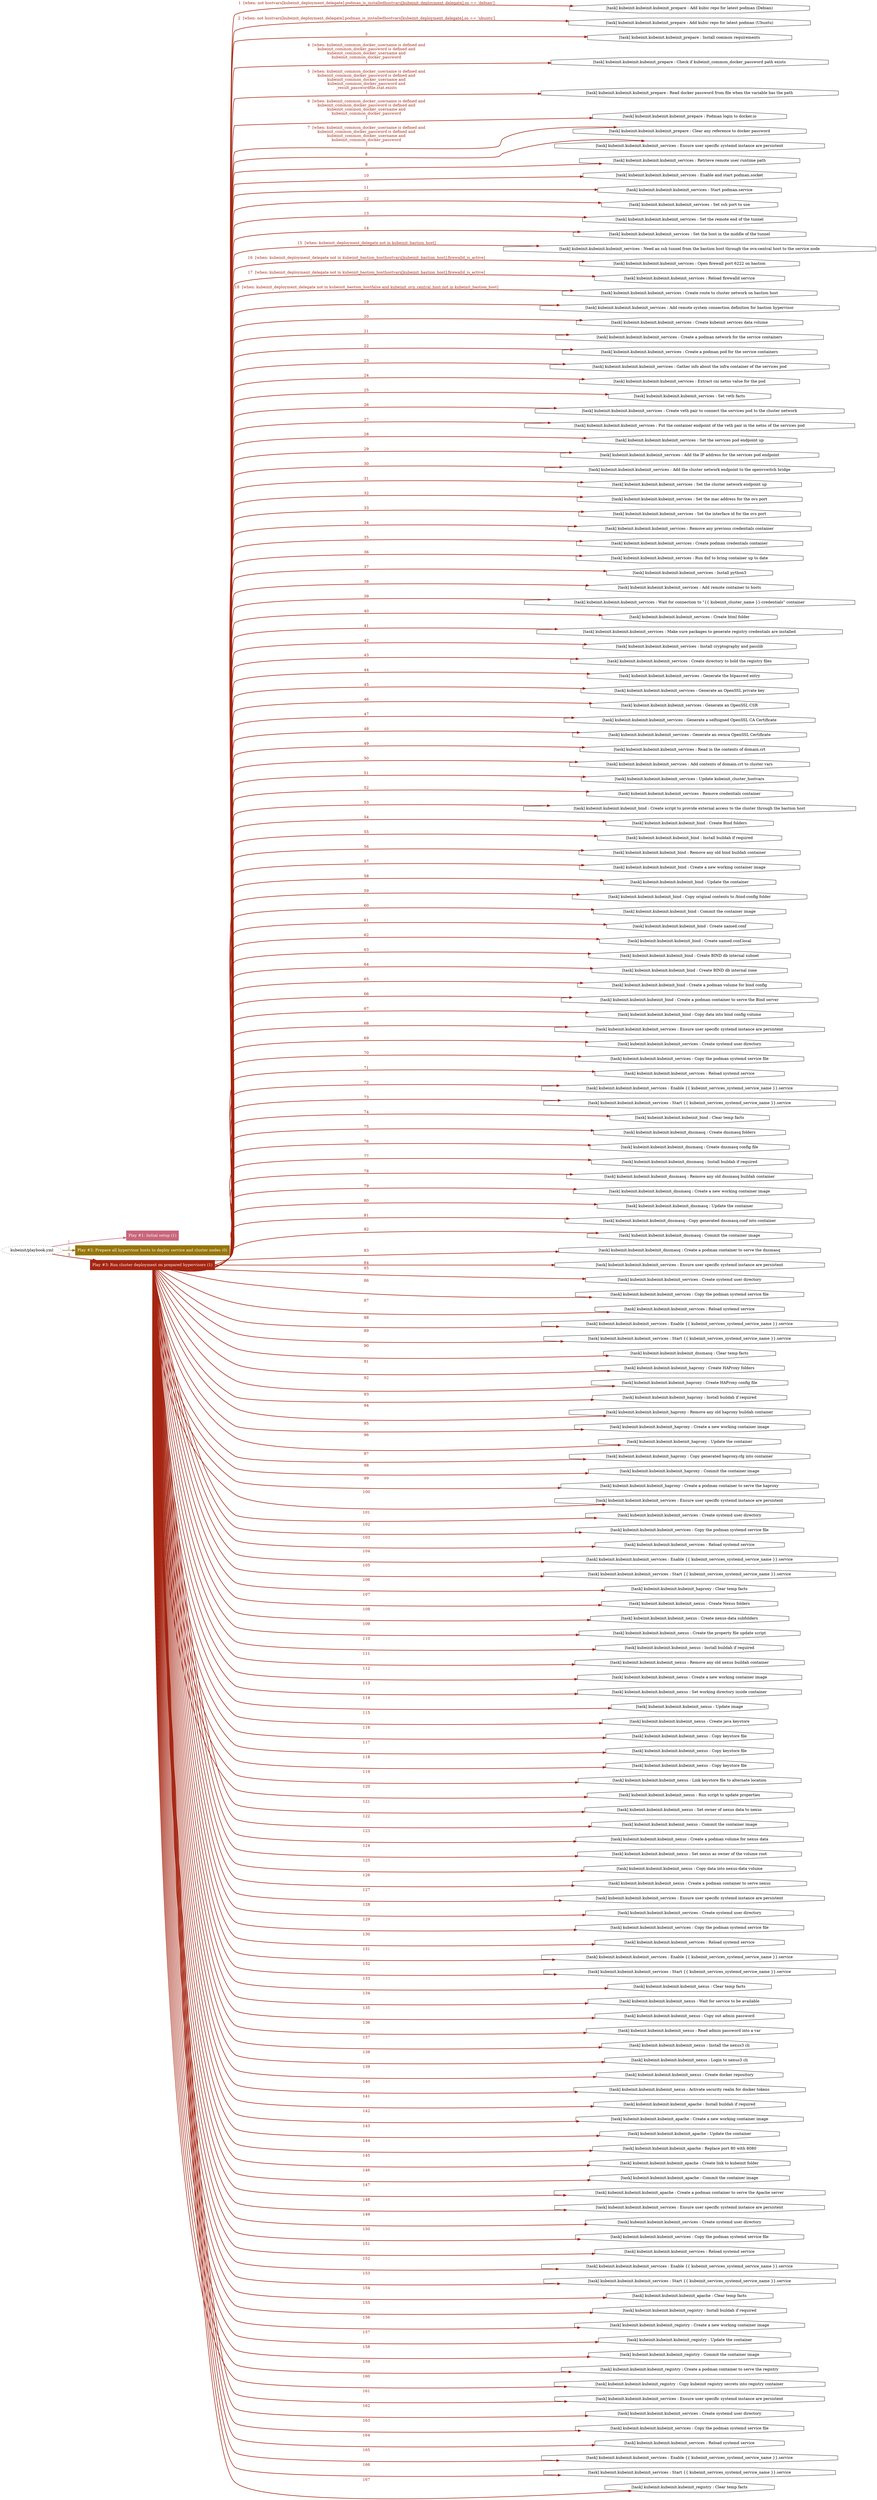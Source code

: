 digraph "kubeinit/playbook.yml "{
	graph [concentrate=true ordering=in rankdir=LR ratio=fill]
	edge [esep=5 sep=10]
	"kubeinit/playbook.yml" [id=root_node style=dotted]
	subgraph "Play #1: Initial setup (1) "{
		"Play #1: Initial setup (1)" [color="#c9657c" fontcolor="#ffffff" id="play_19a2147d-6fec-4593-aa05-a0d0a5082349" shape=box style=filled tooltip=localhost]
		"kubeinit/playbook.yml" -> "Play #1: Initial setup (1)" [label=1 color="#c9657c" fontcolor="#c9657c" id="edge_c9179b80-69c9-466a-ab41-f5b9da17ee93" style=bold]
	}
	subgraph "Play #2: Prepare all hypervisor hosts to deploy service and cluster nodes (0) "{
		"Play #2: Prepare all hypervisor hosts to deploy service and cluster nodes (0)" [color="#96760a" fontcolor="#ffffff" id="play_29689846-bc95-49f0-a935-98f35af62f6c" shape=box style=filled tooltip=""]
		"kubeinit/playbook.yml" -> "Play #2: Prepare all hypervisor hosts to deploy service and cluster nodes (0)" [label=2 color="#96760a" fontcolor="#96760a" id="edge_529cc768-3337-4abc-89cc-63e23899bb88" style=bold]
	}
	subgraph "Play #3: Run cluster deployment on prepared hypervisors (1) "{
		"Play #3: Run cluster deployment on prepared hypervisors (1)" [color="#a52512" fontcolor="#ffffff" id="play_e44584bb-f491-489b-a284-79a78db39460" shape=box style=filled tooltip=localhost]
		"kubeinit/playbook.yml" -> "Play #3: Run cluster deployment on prepared hypervisors (1)" [label=3 color="#a52512" fontcolor="#a52512" id="edge_99041a96-af6d-43ac-b54b-2b14a6c98e41" style=bold]
		"task_ced52cc9-2f72-4802-b60a-a0e6bcb3b3d8" [label="[task] kubeinit.kubeinit.kubeinit_prepare : Add kubic repo for latest podman (Debian)" id="task_ced52cc9-2f72-4802-b60a-a0e6bcb3b3d8" shape=octagon tooltip="[task] kubeinit.kubeinit.kubeinit_prepare : Add kubic repo for latest podman (Debian)"]
		"Play #3: Run cluster deployment on prepared hypervisors (1)" -> "task_ced52cc9-2f72-4802-b60a-a0e6bcb3b3d8" [label="1  [when: not hostvars[kubeinit_deployment_delegate].podman_is_installedhostvars[kubeinit_deployment_delegate].os == 'debian']" color="#a52512" fontcolor="#a52512" id="edge_3ec5aee6-16fa-4b13-9082-54f3a382a455" style=bold]
		"task_661b0c33-505b-45ce-af3d-26f7c5795f33" [label="[task] kubeinit.kubeinit.kubeinit_prepare : Add kubic repo for latest podman (Ubuntu)" id="task_661b0c33-505b-45ce-af3d-26f7c5795f33" shape=octagon tooltip="[task] kubeinit.kubeinit.kubeinit_prepare : Add kubic repo for latest podman (Ubuntu)"]
		"Play #3: Run cluster deployment on prepared hypervisors (1)" -> "task_661b0c33-505b-45ce-af3d-26f7c5795f33" [label="2  [when: not hostvars[kubeinit_deployment_delegate].podman_is_installedhostvars[kubeinit_deployment_delegate].os == 'ubuntu']" color="#a52512" fontcolor="#a52512" id="edge_fc2b9a14-11d7-4807-a725-bb185761bf58" style=bold]
		"task_2093d691-d094-4546-a409-1e9f5d93510a" [label="[task] kubeinit.kubeinit.kubeinit_prepare : Install common requirements" id="task_2093d691-d094-4546-a409-1e9f5d93510a" shape=octagon tooltip="[task] kubeinit.kubeinit.kubeinit_prepare : Install common requirements"]
		"Play #3: Run cluster deployment on prepared hypervisors (1)" -> "task_2093d691-d094-4546-a409-1e9f5d93510a" [label=3 color="#a52512" fontcolor="#a52512" id="edge_62f8fe58-f27e-4cdd-b9d9-928694c44479" style=bold]
		"task_6dd681cb-a30e-4740-965a-a2240b9fda9f" [label="[task] kubeinit.kubeinit.kubeinit_prepare : Check if kubeinit_common_docker_password path exists" id="task_6dd681cb-a30e-4740-965a-a2240b9fda9f" shape=octagon tooltip="[task] kubeinit.kubeinit.kubeinit_prepare : Check if kubeinit_common_docker_password path exists"]
		"Play #3: Run cluster deployment on prepared hypervisors (1)" -> "task_6dd681cb-a30e-4740-965a-a2240b9fda9f" [label="4  [when: kubeinit_common_docker_username is defined and
kubeinit_common_docker_password is defined and
kubeinit_common_docker_username and
kubeinit_common_docker_password
]" color="#a52512" fontcolor="#a52512" id="edge_706af299-184f-4ec7-8f1f-7aedaf63a999" style=bold]
		"task_3f6400fd-f0e8-4902-8f25-3db5b17a6118" [label="[task] kubeinit.kubeinit.kubeinit_prepare : Read docker password from file when the variable has the path" id="task_3f6400fd-f0e8-4902-8f25-3db5b17a6118" shape=octagon tooltip="[task] kubeinit.kubeinit.kubeinit_prepare : Read docker password from file when the variable has the path"]
		"Play #3: Run cluster deployment on prepared hypervisors (1)" -> "task_3f6400fd-f0e8-4902-8f25-3db5b17a6118" [label="5  [when: kubeinit_common_docker_username is defined and
kubeinit_common_docker_password is defined and
kubeinit_common_docker_username and
kubeinit_common_docker_password and
_result_passwordfile.stat.exists
]" color="#a52512" fontcolor="#a52512" id="edge_0f9a2e16-2af0-4bd3-964b-83c08e3e09ff" style=bold]
		"task_1207b819-1918-47f1-aa19-51a36332aa79" [label="[task] kubeinit.kubeinit.kubeinit_prepare : Podman login to docker.io" id="task_1207b819-1918-47f1-aa19-51a36332aa79" shape=octagon tooltip="[task] kubeinit.kubeinit.kubeinit_prepare : Podman login to docker.io"]
		"Play #3: Run cluster deployment on prepared hypervisors (1)" -> "task_1207b819-1918-47f1-aa19-51a36332aa79" [label="6  [when: kubeinit_common_docker_username is defined and
kubeinit_common_docker_password is defined and
kubeinit_common_docker_username and
kubeinit_common_docker_password
]" color="#a52512" fontcolor="#a52512" id="edge_6ffd96df-46a4-481a-bf5b-f334f884543b" style=bold]
		"task_573ec984-3bd9-4a59-87e9-35c7c41d939e" [label="[task] kubeinit.kubeinit.kubeinit_prepare : Clear any reference to docker password" id="task_573ec984-3bd9-4a59-87e9-35c7c41d939e" shape=octagon tooltip="[task] kubeinit.kubeinit.kubeinit_prepare : Clear any reference to docker password"]
		"Play #3: Run cluster deployment on prepared hypervisors (1)" -> "task_573ec984-3bd9-4a59-87e9-35c7c41d939e" [label="7  [when: kubeinit_common_docker_username is defined and
kubeinit_common_docker_password is defined and
kubeinit_common_docker_username and
kubeinit_common_docker_password
]" color="#a52512" fontcolor="#a52512" id="edge_91cdd807-318e-4cb4-95eb-6e8ce9f2959e" style=bold]
		"task_579241dd-becd-48a6-a3bd-e38bea98fc1a" [label="[task] kubeinit.kubeinit.kubeinit_services : Ensure user specific systemd instance are persistent" id="task_579241dd-becd-48a6-a3bd-e38bea98fc1a" shape=octagon tooltip="[task] kubeinit.kubeinit.kubeinit_services : Ensure user specific systemd instance are persistent"]
		"Play #3: Run cluster deployment on prepared hypervisors (1)" -> "task_579241dd-becd-48a6-a3bd-e38bea98fc1a" [label=8 color="#a52512" fontcolor="#a52512" id="edge_95426873-22ec-4ac6-90fd-7d5618e457fc" style=bold]
		"task_002f800d-da0d-42d0-90ba-b02647f88e78" [label="[task] kubeinit.kubeinit.kubeinit_services : Retrieve remote user runtime path" id="task_002f800d-da0d-42d0-90ba-b02647f88e78" shape=octagon tooltip="[task] kubeinit.kubeinit.kubeinit_services : Retrieve remote user runtime path"]
		"Play #3: Run cluster deployment on prepared hypervisors (1)" -> "task_002f800d-da0d-42d0-90ba-b02647f88e78" [label=9 color="#a52512" fontcolor="#a52512" id="edge_22724639-adf0-4568-9746-1ac913d8e965" style=bold]
		"task_9133e4d7-5ec6-41be-87e2-4ec681cf887c" [label="[task] kubeinit.kubeinit.kubeinit_services : Enable and start podman.socket" id="task_9133e4d7-5ec6-41be-87e2-4ec681cf887c" shape=octagon tooltip="[task] kubeinit.kubeinit.kubeinit_services : Enable and start podman.socket"]
		"Play #3: Run cluster deployment on prepared hypervisors (1)" -> "task_9133e4d7-5ec6-41be-87e2-4ec681cf887c" [label=10 color="#a52512" fontcolor="#a52512" id="edge_7f6c4822-942f-4aec-8a4e-a0293a864f75" style=bold]
		"task_e47b4aba-d0a3-4344-91cd-9eb735d45be1" [label="[task] kubeinit.kubeinit.kubeinit_services : Start podman.service" id="task_e47b4aba-d0a3-4344-91cd-9eb735d45be1" shape=octagon tooltip="[task] kubeinit.kubeinit.kubeinit_services : Start podman.service"]
		"Play #3: Run cluster deployment on prepared hypervisors (1)" -> "task_e47b4aba-d0a3-4344-91cd-9eb735d45be1" [label=11 color="#a52512" fontcolor="#a52512" id="edge_5531bbb9-64d5-4dd2-879a-5da7e4ba54ca" style=bold]
		"task_fa580276-42e8-477e-b23e-2c1910a3bc75" [label="[task] kubeinit.kubeinit.kubeinit_services : Set ssh port to use" id="task_fa580276-42e8-477e-b23e-2c1910a3bc75" shape=octagon tooltip="[task] kubeinit.kubeinit.kubeinit_services : Set ssh port to use"]
		"Play #3: Run cluster deployment on prepared hypervisors (1)" -> "task_fa580276-42e8-477e-b23e-2c1910a3bc75" [label=12 color="#a52512" fontcolor="#a52512" id="edge_e277c4a3-048e-49c8-bc24-80727f2207a4" style=bold]
		"task_a110ca89-aecf-4b56-a307-e696dbd27b9b" [label="[task] kubeinit.kubeinit.kubeinit_services : Set the remote end of the tunnel" id="task_a110ca89-aecf-4b56-a307-e696dbd27b9b" shape=octagon tooltip="[task] kubeinit.kubeinit.kubeinit_services : Set the remote end of the tunnel"]
		"Play #3: Run cluster deployment on prepared hypervisors (1)" -> "task_a110ca89-aecf-4b56-a307-e696dbd27b9b" [label=13 color="#a52512" fontcolor="#a52512" id="edge_247a3aed-71c8-4a16-99d0-cf6a1d0694f2" style=bold]
		"task_ff9aebbe-c187-4bf8-a19d-9e5283b14dd9" [label="[task] kubeinit.kubeinit.kubeinit_services : Set the host in the middle of the tunnel" id="task_ff9aebbe-c187-4bf8-a19d-9e5283b14dd9" shape=octagon tooltip="[task] kubeinit.kubeinit.kubeinit_services : Set the host in the middle of the tunnel"]
		"Play #3: Run cluster deployment on prepared hypervisors (1)" -> "task_ff9aebbe-c187-4bf8-a19d-9e5283b14dd9" [label=14 color="#a52512" fontcolor="#a52512" id="edge_893ad470-3814-4541-80d3-1160493b0a65" style=bold]
		"task_1bac3d15-ec53-43e0-a84f-55df008fbf34" [label="[task] kubeinit.kubeinit.kubeinit_services : Need an ssh tunnel from the bastion host through the ovn-central host to the service node" id="task_1bac3d15-ec53-43e0-a84f-55df008fbf34" shape=octagon tooltip="[task] kubeinit.kubeinit.kubeinit_services : Need an ssh tunnel from the bastion host through the ovn-central host to the service node"]
		"Play #3: Run cluster deployment on prepared hypervisors (1)" -> "task_1bac3d15-ec53-43e0-a84f-55df008fbf34" [label="15  [when: kubeinit_deployment_delegate not in kubeinit_bastion_host]" color="#a52512" fontcolor="#a52512" id="edge_f80b8ccf-f929-4ca5-b536-6a49ece90df6" style=bold]
		"task_4497feab-f974-4613-bae0-58198a5a0d82" [label="[task] kubeinit.kubeinit.kubeinit_services : Open firewall port 6222 on bastion" id="task_4497feab-f974-4613-bae0-58198a5a0d82" shape=octagon tooltip="[task] kubeinit.kubeinit.kubeinit_services : Open firewall port 6222 on bastion"]
		"Play #3: Run cluster deployment on prepared hypervisors (1)" -> "task_4497feab-f974-4613-bae0-58198a5a0d82" [label="16  [when: kubeinit_deployment_delegate not in kubeinit_bastion_hosthostvars[kubeinit_bastion_host].firewalld_is_active]" color="#a52512" fontcolor="#a52512" id="edge_65131b49-0bf4-4c90-b257-02bd771c59c1" style=bold]
		"task_1387f1f6-d398-4a21-a0c0-b488ce571960" [label="[task] kubeinit.kubeinit.kubeinit_services : Reload firewalld service" id="task_1387f1f6-d398-4a21-a0c0-b488ce571960" shape=octagon tooltip="[task] kubeinit.kubeinit.kubeinit_services : Reload firewalld service"]
		"Play #3: Run cluster deployment on prepared hypervisors (1)" -> "task_1387f1f6-d398-4a21-a0c0-b488ce571960" [label="17  [when: kubeinit_deployment_delegate not in kubeinit_bastion_hosthostvars[kubeinit_bastion_host].firewalld_is_active]" color="#a52512" fontcolor="#a52512" id="edge_ce23266e-bb34-44da-9ea5-122575be801d" style=bold]
		"task_7713a2fa-fc84-4ece-9ed4-9ef726d34b71" [label="[task] kubeinit.kubeinit.kubeinit_services : Create route to cluster network on bastion host" id="task_7713a2fa-fc84-4ece-9ed4-9ef726d34b71" shape=octagon tooltip="[task] kubeinit.kubeinit.kubeinit_services : Create route to cluster network on bastion host"]
		"Play #3: Run cluster deployment on prepared hypervisors (1)" -> "task_7713a2fa-fc84-4ece-9ed4-9ef726d34b71" [label="18  [when: kubeinit_deployment_delegate not in kubeinit_bastion_hostfalse and kubeinit_ovn_central_host not in kubeinit_bastion_host]" color="#a52512" fontcolor="#a52512" id="edge_8b22b9bb-f4dd-48aa-88a4-6981e483f3ef" style=bold]
		"task_4e8a1657-29a8-4895-b636-2c2961a20070" [label="[task] kubeinit.kubeinit.kubeinit_services : Add remote system connection definition for bastion hypervisor" id="task_4e8a1657-29a8-4895-b636-2c2961a20070" shape=octagon tooltip="[task] kubeinit.kubeinit.kubeinit_services : Add remote system connection definition for bastion hypervisor"]
		"Play #3: Run cluster deployment on prepared hypervisors (1)" -> "task_4e8a1657-29a8-4895-b636-2c2961a20070" [label=19 color="#a52512" fontcolor="#a52512" id="edge_c89a1377-cf10-43b0-a7cd-fc9cb4224cd0" style=bold]
		"task_b4f336e0-5e38-4b79-bb0d-9ba096f1a12d" [label="[task] kubeinit.kubeinit.kubeinit_services : Create kubeinit services data volume" id="task_b4f336e0-5e38-4b79-bb0d-9ba096f1a12d" shape=octagon tooltip="[task] kubeinit.kubeinit.kubeinit_services : Create kubeinit services data volume"]
		"Play #3: Run cluster deployment on prepared hypervisors (1)" -> "task_b4f336e0-5e38-4b79-bb0d-9ba096f1a12d" [label=20 color="#a52512" fontcolor="#a52512" id="edge_20423c4f-9d57-4553-a37a-7214a9f1b005" style=bold]
		"task_e54921d4-cc20-40e9-8914-575dc15edd47" [label="[task] kubeinit.kubeinit.kubeinit_services : Create a podman network for the service containers" id="task_e54921d4-cc20-40e9-8914-575dc15edd47" shape=octagon tooltip="[task] kubeinit.kubeinit.kubeinit_services : Create a podman network for the service containers"]
		"Play #3: Run cluster deployment on prepared hypervisors (1)" -> "task_e54921d4-cc20-40e9-8914-575dc15edd47" [label=21 color="#a52512" fontcolor="#a52512" id="edge_7a9ab1f3-a364-4cfc-be14-eff50bf0911e" style=bold]
		"task_d31aba06-7d6e-4ff7-8802-978c49be4448" [label="[task] kubeinit.kubeinit.kubeinit_services : Create a podman pod for the service containers" id="task_d31aba06-7d6e-4ff7-8802-978c49be4448" shape=octagon tooltip="[task] kubeinit.kubeinit.kubeinit_services : Create a podman pod for the service containers"]
		"Play #3: Run cluster deployment on prepared hypervisors (1)" -> "task_d31aba06-7d6e-4ff7-8802-978c49be4448" [label=22 color="#a52512" fontcolor="#a52512" id="edge_eb56ccc4-0b75-4dcf-83a0-8733da1ca614" style=bold]
		"task_a47e6153-e34c-4462-be83-8e3ee94a445b" [label="[task] kubeinit.kubeinit.kubeinit_services : Gather info about the infra container of the services pod" id="task_a47e6153-e34c-4462-be83-8e3ee94a445b" shape=octagon tooltip="[task] kubeinit.kubeinit.kubeinit_services : Gather info about the infra container of the services pod"]
		"Play #3: Run cluster deployment on prepared hypervisors (1)" -> "task_a47e6153-e34c-4462-be83-8e3ee94a445b" [label=23 color="#a52512" fontcolor="#a52512" id="edge_a9d07a47-c653-4b25-917a-1aeee4daabf9" style=bold]
		"task_32199da8-afd5-4fd9-bbb0-a029c9e62ea3" [label="[task] kubeinit.kubeinit.kubeinit_services : Extract cni netns value for the pod" id="task_32199da8-afd5-4fd9-bbb0-a029c9e62ea3" shape=octagon tooltip="[task] kubeinit.kubeinit.kubeinit_services : Extract cni netns value for the pod"]
		"Play #3: Run cluster deployment on prepared hypervisors (1)" -> "task_32199da8-afd5-4fd9-bbb0-a029c9e62ea3" [label=24 color="#a52512" fontcolor="#a52512" id="edge_2fefaedd-2d9b-4285-bbc0-0c7059d915f2" style=bold]
		"task_c707ef63-81a1-475f-91ae-70b9ae11ac08" [label="[task] kubeinit.kubeinit.kubeinit_services : Set veth facts" id="task_c707ef63-81a1-475f-91ae-70b9ae11ac08" shape=octagon tooltip="[task] kubeinit.kubeinit.kubeinit_services : Set veth facts"]
		"Play #3: Run cluster deployment on prepared hypervisors (1)" -> "task_c707ef63-81a1-475f-91ae-70b9ae11ac08" [label=25 color="#a52512" fontcolor="#a52512" id="edge_e6dbe6ab-4a2b-49fd-872b-156dac0aa702" style=bold]
		"task_c7c02ce2-2687-42c9-9f65-f07ea7420f0d" [label="[task] kubeinit.kubeinit.kubeinit_services : Create veth pair to connect the services pod to the cluster network" id="task_c7c02ce2-2687-42c9-9f65-f07ea7420f0d" shape=octagon tooltip="[task] kubeinit.kubeinit.kubeinit_services : Create veth pair to connect the services pod to the cluster network"]
		"Play #3: Run cluster deployment on prepared hypervisors (1)" -> "task_c7c02ce2-2687-42c9-9f65-f07ea7420f0d" [label=26 color="#a52512" fontcolor="#a52512" id="edge_9c61417c-7580-49ee-bab8-6708b7100e14" style=bold]
		"task_ea8702cc-04a7-4964-ba30-d9b8c19500fe" [label="[task] kubeinit.kubeinit.kubeinit_services : Put the container endpoint of the veth pair in the netns of the services pod" id="task_ea8702cc-04a7-4964-ba30-d9b8c19500fe" shape=octagon tooltip="[task] kubeinit.kubeinit.kubeinit_services : Put the container endpoint of the veth pair in the netns of the services pod"]
		"Play #3: Run cluster deployment on prepared hypervisors (1)" -> "task_ea8702cc-04a7-4964-ba30-d9b8c19500fe" [label=27 color="#a52512" fontcolor="#a52512" id="edge_a8b85fb7-6774-4dae-9645-1fa309203436" style=bold]
		"task_2ec24419-927e-441b-9773-1be7a5e8726c" [label="[task] kubeinit.kubeinit.kubeinit_services : Set the services pod endpoint up" id="task_2ec24419-927e-441b-9773-1be7a5e8726c" shape=octagon tooltip="[task] kubeinit.kubeinit.kubeinit_services : Set the services pod endpoint up"]
		"Play #3: Run cluster deployment on prepared hypervisors (1)" -> "task_2ec24419-927e-441b-9773-1be7a5e8726c" [label=28 color="#a52512" fontcolor="#a52512" id="edge_2cc4cf52-0a04-4c66-9da1-588548f3e542" style=bold]
		"task_350ea340-aced-4a0f-8830-22b480657811" [label="[task] kubeinit.kubeinit.kubeinit_services : Add the IP address for the services pod endpoint" id="task_350ea340-aced-4a0f-8830-22b480657811" shape=octagon tooltip="[task] kubeinit.kubeinit.kubeinit_services : Add the IP address for the services pod endpoint"]
		"Play #3: Run cluster deployment on prepared hypervisors (1)" -> "task_350ea340-aced-4a0f-8830-22b480657811" [label=29 color="#a52512" fontcolor="#a52512" id="edge_009b9c2f-967c-4e82-b35c-c10e7270489e" style=bold]
		"task_4db89ee8-c776-4a99-8842-e9de3a7aa60d" [label="[task] kubeinit.kubeinit.kubeinit_services : Add the cluster network endpoint to the openvswitch bridge" id="task_4db89ee8-c776-4a99-8842-e9de3a7aa60d" shape=octagon tooltip="[task] kubeinit.kubeinit.kubeinit_services : Add the cluster network endpoint to the openvswitch bridge"]
		"Play #3: Run cluster deployment on prepared hypervisors (1)" -> "task_4db89ee8-c776-4a99-8842-e9de3a7aa60d" [label=30 color="#a52512" fontcolor="#a52512" id="edge_34108826-1bfa-4ab9-8483-60953da7e1e6" style=bold]
		"task_935fafbb-474d-4412-a514-d6dd16f29790" [label="[task] kubeinit.kubeinit.kubeinit_services : Set the cluster network endpoint up" id="task_935fafbb-474d-4412-a514-d6dd16f29790" shape=octagon tooltip="[task] kubeinit.kubeinit.kubeinit_services : Set the cluster network endpoint up"]
		"Play #3: Run cluster deployment on prepared hypervisors (1)" -> "task_935fafbb-474d-4412-a514-d6dd16f29790" [label=31 color="#a52512" fontcolor="#a52512" id="edge_ba73d0d4-e7dc-4ef3-8cdf-abb26eb64354" style=bold]
		"task_da54652c-0fff-4b15-8731-ea672b87b1c8" [label="[task] kubeinit.kubeinit.kubeinit_services : Set the mac address for the ovs port" id="task_da54652c-0fff-4b15-8731-ea672b87b1c8" shape=octagon tooltip="[task] kubeinit.kubeinit.kubeinit_services : Set the mac address for the ovs port"]
		"Play #3: Run cluster deployment on prepared hypervisors (1)" -> "task_da54652c-0fff-4b15-8731-ea672b87b1c8" [label=32 color="#a52512" fontcolor="#a52512" id="edge_52328461-f53e-4d47-a75e-0f65a778fb8b" style=bold]
		"task_d882dacf-13bc-4b9a-b9f3-c66cdf38087e" [label="[task] kubeinit.kubeinit.kubeinit_services : Set the interface id for the ovs port" id="task_d882dacf-13bc-4b9a-b9f3-c66cdf38087e" shape=octagon tooltip="[task] kubeinit.kubeinit.kubeinit_services : Set the interface id for the ovs port"]
		"Play #3: Run cluster deployment on prepared hypervisors (1)" -> "task_d882dacf-13bc-4b9a-b9f3-c66cdf38087e" [label=33 color="#a52512" fontcolor="#a52512" id="edge_084f0605-bce2-400b-9378-c6e44f11a4c6" style=bold]
		"task_d941905d-a56c-47eb-9f4e-3b49759de9e5" [label="[task] kubeinit.kubeinit.kubeinit_services : Remove any previous credentials container" id="task_d941905d-a56c-47eb-9f4e-3b49759de9e5" shape=octagon tooltip="[task] kubeinit.kubeinit.kubeinit_services : Remove any previous credentials container"]
		"Play #3: Run cluster deployment on prepared hypervisors (1)" -> "task_d941905d-a56c-47eb-9f4e-3b49759de9e5" [label=34 color="#a52512" fontcolor="#a52512" id="edge_7073c0c4-d764-49b0-b78d-68a8dd4978ad" style=bold]
		"task_8a068781-0dfa-4c4a-8e9e-3214d784d2df" [label="[task] kubeinit.kubeinit.kubeinit_services : Create podman credentials container" id="task_8a068781-0dfa-4c4a-8e9e-3214d784d2df" shape=octagon tooltip="[task] kubeinit.kubeinit.kubeinit_services : Create podman credentials container"]
		"Play #3: Run cluster deployment on prepared hypervisors (1)" -> "task_8a068781-0dfa-4c4a-8e9e-3214d784d2df" [label=35 color="#a52512" fontcolor="#a52512" id="edge_fc99c781-adc6-4303-983a-fbc3e35600bc" style=bold]
		"task_1d6508b1-b328-4a08-a6ae-245ba079476a" [label="[task] kubeinit.kubeinit.kubeinit_services : Run dnf to bring container up to date" id="task_1d6508b1-b328-4a08-a6ae-245ba079476a" shape=octagon tooltip="[task] kubeinit.kubeinit.kubeinit_services : Run dnf to bring container up to date"]
		"Play #3: Run cluster deployment on prepared hypervisors (1)" -> "task_1d6508b1-b328-4a08-a6ae-245ba079476a" [label=36 color="#a52512" fontcolor="#a52512" id="edge_9a45e00a-ea49-4f17-b769-b3f567a8de3f" style=bold]
		"task_9a1d05da-2e47-4bc7-b011-4757a99b1b6b" [label="[task] kubeinit.kubeinit.kubeinit_services : Install python3" id="task_9a1d05da-2e47-4bc7-b011-4757a99b1b6b" shape=octagon tooltip="[task] kubeinit.kubeinit.kubeinit_services : Install python3"]
		"Play #3: Run cluster deployment on prepared hypervisors (1)" -> "task_9a1d05da-2e47-4bc7-b011-4757a99b1b6b" [label=37 color="#a52512" fontcolor="#a52512" id="edge_085b27a7-bd0c-4d36-afde-9e85e3c2316e" style=bold]
		"task_566132b1-fbd8-434c-957b-edab0f2a9939" [label="[task] kubeinit.kubeinit.kubeinit_services : Add remote container to hosts" id="task_566132b1-fbd8-434c-957b-edab0f2a9939" shape=octagon tooltip="[task] kubeinit.kubeinit.kubeinit_services : Add remote container to hosts"]
		"Play #3: Run cluster deployment on prepared hypervisors (1)" -> "task_566132b1-fbd8-434c-957b-edab0f2a9939" [label=38 color="#a52512" fontcolor="#a52512" id="edge_0a96f3c6-241e-4936-9caf-6985e050db20" style=bold]
		"task_e65a40ad-e16f-4636-9bc2-32945b782265" [label="[task] kubeinit.kubeinit.kubeinit_services : Wait for connection to &#34;{{ kubeinit_cluster_name }}-credentials&#34; container" id="task_e65a40ad-e16f-4636-9bc2-32945b782265" shape=octagon tooltip="[task] kubeinit.kubeinit.kubeinit_services : Wait for connection to &#34;{{ kubeinit_cluster_name }}-credentials&#34; container"]
		"Play #3: Run cluster deployment on prepared hypervisors (1)" -> "task_e65a40ad-e16f-4636-9bc2-32945b782265" [label=39 color="#a52512" fontcolor="#a52512" id="edge_832b131d-05cc-4101-a9b1-52ead918b32d" style=bold]
		"task_873de0e5-c29e-4915-b0c4-f230a37b5c5e" [label="[task] kubeinit.kubeinit.kubeinit_services : Create html folder" id="task_873de0e5-c29e-4915-b0c4-f230a37b5c5e" shape=octagon tooltip="[task] kubeinit.kubeinit.kubeinit_services : Create html folder"]
		"Play #3: Run cluster deployment on prepared hypervisors (1)" -> "task_873de0e5-c29e-4915-b0c4-f230a37b5c5e" [label=40 color="#a52512" fontcolor="#a52512" id="edge_435e821c-6b93-4da8-ba1f-0a04fdd4d90e" style=bold]
		"task_44fab0a6-bae4-4431-9d20-b2599a3a1529" [label="[task] kubeinit.kubeinit.kubeinit_services : Make sure packages to generate registry credentials are installed" id="task_44fab0a6-bae4-4431-9d20-b2599a3a1529" shape=octagon tooltip="[task] kubeinit.kubeinit.kubeinit_services : Make sure packages to generate registry credentials are installed"]
		"Play #3: Run cluster deployment on prepared hypervisors (1)" -> "task_44fab0a6-bae4-4431-9d20-b2599a3a1529" [label=41 color="#a52512" fontcolor="#a52512" id="edge_da4a06b4-a9a3-4f9b-b88d-146412ba32a2" style=bold]
		"task_69a12491-2270-48b7-bf0c-e952d10097fa" [label="[task] kubeinit.kubeinit.kubeinit_services : Install cryptography and passlib" id="task_69a12491-2270-48b7-bf0c-e952d10097fa" shape=octagon tooltip="[task] kubeinit.kubeinit.kubeinit_services : Install cryptography and passlib"]
		"Play #3: Run cluster deployment on prepared hypervisors (1)" -> "task_69a12491-2270-48b7-bf0c-e952d10097fa" [label=42 color="#a52512" fontcolor="#a52512" id="edge_9b1b27d7-3770-4c3c-9484-1d6c1e6158c8" style=bold]
		"task_5cb27dbe-56ed-4d14-ab0f-6a423a1ef4c3" [label="[task] kubeinit.kubeinit.kubeinit_services : Create directory to hold the registry files" id="task_5cb27dbe-56ed-4d14-ab0f-6a423a1ef4c3" shape=octagon tooltip="[task] kubeinit.kubeinit.kubeinit_services : Create directory to hold the registry files"]
		"Play #3: Run cluster deployment on prepared hypervisors (1)" -> "task_5cb27dbe-56ed-4d14-ab0f-6a423a1ef4c3" [label=43 color="#a52512" fontcolor="#a52512" id="edge_9ce93ef0-a8e9-4dc6-8f55-228e477661cc" style=bold]
		"task_ff7579c4-5ce8-49fb-9c92-57c2674965ad" [label="[task] kubeinit.kubeinit.kubeinit_services : Generate the htpasswd entry" id="task_ff7579c4-5ce8-49fb-9c92-57c2674965ad" shape=octagon tooltip="[task] kubeinit.kubeinit.kubeinit_services : Generate the htpasswd entry"]
		"Play #3: Run cluster deployment on prepared hypervisors (1)" -> "task_ff7579c4-5ce8-49fb-9c92-57c2674965ad" [label=44 color="#a52512" fontcolor="#a52512" id="edge_16d98fc7-68fd-40e6-8d4d-ff57bd827617" style=bold]
		"task_598e4a4c-98f3-47a3-8560-2d1d098583d5" [label="[task] kubeinit.kubeinit.kubeinit_services : Generate an OpenSSL private key" id="task_598e4a4c-98f3-47a3-8560-2d1d098583d5" shape=octagon tooltip="[task] kubeinit.kubeinit.kubeinit_services : Generate an OpenSSL private key"]
		"Play #3: Run cluster deployment on prepared hypervisors (1)" -> "task_598e4a4c-98f3-47a3-8560-2d1d098583d5" [label=45 color="#a52512" fontcolor="#a52512" id="edge_e8a21330-adef-4438-bbe0-4e01f1e28dc1" style=bold]
		"task_e4e455b2-7f98-4e7a-98ad-f580a63d85e3" [label="[task] kubeinit.kubeinit.kubeinit_services : Generate an OpenSSL CSR" id="task_e4e455b2-7f98-4e7a-98ad-f580a63d85e3" shape=octagon tooltip="[task] kubeinit.kubeinit.kubeinit_services : Generate an OpenSSL CSR"]
		"Play #3: Run cluster deployment on prepared hypervisors (1)" -> "task_e4e455b2-7f98-4e7a-98ad-f580a63d85e3" [label=46 color="#a52512" fontcolor="#a52512" id="edge_e4aa0a78-bf45-4a9a-a5e2-20aff2a1c55e" style=bold]
		"task_f447c91b-e3a0-463c-a7bb-b39a7e298814" [label="[task] kubeinit.kubeinit.kubeinit_services : Generate a selfsigned OpenSSL CA Certificate" id="task_f447c91b-e3a0-463c-a7bb-b39a7e298814" shape=octagon tooltip="[task] kubeinit.kubeinit.kubeinit_services : Generate a selfsigned OpenSSL CA Certificate"]
		"Play #3: Run cluster deployment on prepared hypervisors (1)" -> "task_f447c91b-e3a0-463c-a7bb-b39a7e298814" [label=47 color="#a52512" fontcolor="#a52512" id="edge_0eb7935a-599b-4127-9f87-0e8b820f6dc8" style=bold]
		"task_e60d103d-679f-43ed-bb21-5c45337f9c90" [label="[task] kubeinit.kubeinit.kubeinit_services : Generate an ownca OpenSSL Certificate" id="task_e60d103d-679f-43ed-bb21-5c45337f9c90" shape=octagon tooltip="[task] kubeinit.kubeinit.kubeinit_services : Generate an ownca OpenSSL Certificate"]
		"Play #3: Run cluster deployment on prepared hypervisors (1)" -> "task_e60d103d-679f-43ed-bb21-5c45337f9c90" [label=48 color="#a52512" fontcolor="#a52512" id="edge_510e5db7-9523-41d6-9090-021a4d15d1b5" style=bold]
		"task_a085e1ae-84e8-4f3c-9164-900fdba99a39" [label="[task] kubeinit.kubeinit.kubeinit_services : Read in the contents of domain.crt" id="task_a085e1ae-84e8-4f3c-9164-900fdba99a39" shape=octagon tooltip="[task] kubeinit.kubeinit.kubeinit_services : Read in the contents of domain.crt"]
		"Play #3: Run cluster deployment on prepared hypervisors (1)" -> "task_a085e1ae-84e8-4f3c-9164-900fdba99a39" [label=49 color="#a52512" fontcolor="#a52512" id="edge_6b517fa0-5e14-4d6f-961c-9d3fa8691ac7" style=bold]
		"task_c6717ed6-273d-4813-aa20-9323345e488a" [label="[task] kubeinit.kubeinit.kubeinit_services : Add contents of domain.crt to cluster vars" id="task_c6717ed6-273d-4813-aa20-9323345e488a" shape=octagon tooltip="[task] kubeinit.kubeinit.kubeinit_services : Add contents of domain.crt to cluster vars"]
		"Play #3: Run cluster deployment on prepared hypervisors (1)" -> "task_c6717ed6-273d-4813-aa20-9323345e488a" [label=50 color="#a52512" fontcolor="#a52512" id="edge_16a4411c-d455-4f47-a920-3e71fac829f0" style=bold]
		"task_0b47a1b6-8ea8-4913-8378-9e5b9b02ec26" [label="[task] kubeinit.kubeinit.kubeinit_services : Update kubeinit_cluster_hostvars" id="task_0b47a1b6-8ea8-4913-8378-9e5b9b02ec26" shape=octagon tooltip="[task] kubeinit.kubeinit.kubeinit_services : Update kubeinit_cluster_hostvars"]
		"Play #3: Run cluster deployment on prepared hypervisors (1)" -> "task_0b47a1b6-8ea8-4913-8378-9e5b9b02ec26" [label=51 color="#a52512" fontcolor="#a52512" id="edge_6d3fe59d-a044-494e-afce-53f0fa351e97" style=bold]
		"task_f14d90f3-d94e-480c-923c-2c11cfa86820" [label="[task] kubeinit.kubeinit.kubeinit_services : Remove credentials container" id="task_f14d90f3-d94e-480c-923c-2c11cfa86820" shape=octagon tooltip="[task] kubeinit.kubeinit.kubeinit_services : Remove credentials container"]
		"Play #3: Run cluster deployment on prepared hypervisors (1)" -> "task_f14d90f3-d94e-480c-923c-2c11cfa86820" [label=52 color="#a52512" fontcolor="#a52512" id="edge_9a04d197-7ed9-4963-b742-8a54479a68ce" style=bold]
		"task_02a6a3c1-d239-4eae-949f-e2fcfbe4c85d" [label="[task] kubeinit.kubeinit.kubeinit_bind : Create script to provide external access to the cluster through the bastion host" id="task_02a6a3c1-d239-4eae-949f-e2fcfbe4c85d" shape=octagon tooltip="[task] kubeinit.kubeinit.kubeinit_bind : Create script to provide external access to the cluster through the bastion host"]
		"Play #3: Run cluster deployment on prepared hypervisors (1)" -> "task_02a6a3c1-d239-4eae-949f-e2fcfbe4c85d" [label=53 color="#a52512" fontcolor="#a52512" id="edge_2fb4a75a-a6d2-46be-b91a-d6032aa50992" style=bold]
		"task_3bb19841-2812-4564-a35c-1ab6031bd6e8" [label="[task] kubeinit.kubeinit.kubeinit_bind : Create Bind folders" id="task_3bb19841-2812-4564-a35c-1ab6031bd6e8" shape=octagon tooltip="[task] kubeinit.kubeinit.kubeinit_bind : Create Bind folders"]
		"Play #3: Run cluster deployment on prepared hypervisors (1)" -> "task_3bb19841-2812-4564-a35c-1ab6031bd6e8" [label=54 color="#a52512" fontcolor="#a52512" id="edge_1e97f701-4096-4ecf-9c84-975c7c568fdd" style=bold]
		"task_fe0f6c05-1686-4e3d-bdf8-a9415043f43c" [label="[task] kubeinit.kubeinit.kubeinit_bind : Install buildah if required" id="task_fe0f6c05-1686-4e3d-bdf8-a9415043f43c" shape=octagon tooltip="[task] kubeinit.kubeinit.kubeinit_bind : Install buildah if required"]
		"Play #3: Run cluster deployment on prepared hypervisors (1)" -> "task_fe0f6c05-1686-4e3d-bdf8-a9415043f43c" [label=55 color="#a52512" fontcolor="#a52512" id="edge_d7686c11-fa72-4a59-9130-aed6e4c93aa2" style=bold]
		"task_b7f7210b-12f1-48e1-8d01-29dfdf4111bb" [label="[task] kubeinit.kubeinit.kubeinit_bind : Remove any old bind buildah container" id="task_b7f7210b-12f1-48e1-8d01-29dfdf4111bb" shape=octagon tooltip="[task] kubeinit.kubeinit.kubeinit_bind : Remove any old bind buildah container"]
		"Play #3: Run cluster deployment on prepared hypervisors (1)" -> "task_b7f7210b-12f1-48e1-8d01-29dfdf4111bb" [label=56 color="#a52512" fontcolor="#a52512" id="edge_2232eb0b-4cec-4334-bac1-8877a2c25ff1" style=bold]
		"task_356a7f0a-4970-465c-b7e9-4cd8d9ab87f2" [label="[task] kubeinit.kubeinit.kubeinit_bind : Create a new working container image" id="task_356a7f0a-4970-465c-b7e9-4cd8d9ab87f2" shape=octagon tooltip="[task] kubeinit.kubeinit.kubeinit_bind : Create a new working container image"]
		"Play #3: Run cluster deployment on prepared hypervisors (1)" -> "task_356a7f0a-4970-465c-b7e9-4cd8d9ab87f2" [label=57 color="#a52512" fontcolor="#a52512" id="edge_c70ff005-e500-42ca-9574-3c101351bd3d" style=bold]
		"task_2779bfa1-2732-43f5-a044-b22ce53b01b2" [label="[task] kubeinit.kubeinit.kubeinit_bind : Update the container" id="task_2779bfa1-2732-43f5-a044-b22ce53b01b2" shape=octagon tooltip="[task] kubeinit.kubeinit.kubeinit_bind : Update the container"]
		"Play #3: Run cluster deployment on prepared hypervisors (1)" -> "task_2779bfa1-2732-43f5-a044-b22ce53b01b2" [label=58 color="#a52512" fontcolor="#a52512" id="edge_8ce41abc-a76a-4707-b182-8709a5324d5a" style=bold]
		"task_b55104f0-d60f-49d1-b809-da95cdeb4602" [label="[task] kubeinit.kubeinit.kubeinit_bind : Copy original contents to /bind-config folder" id="task_b55104f0-d60f-49d1-b809-da95cdeb4602" shape=octagon tooltip="[task] kubeinit.kubeinit.kubeinit_bind : Copy original contents to /bind-config folder"]
		"Play #3: Run cluster deployment on prepared hypervisors (1)" -> "task_b55104f0-d60f-49d1-b809-da95cdeb4602" [label=59 color="#a52512" fontcolor="#a52512" id="edge_919a22c3-79d2-4269-a077-c0a8a3e374c4" style=bold]
		"task_7442ef9e-f5e7-4f68-9502-32a6756668a8" [label="[task] kubeinit.kubeinit.kubeinit_bind : Commit the container image" id="task_7442ef9e-f5e7-4f68-9502-32a6756668a8" shape=octagon tooltip="[task] kubeinit.kubeinit.kubeinit_bind : Commit the container image"]
		"Play #3: Run cluster deployment on prepared hypervisors (1)" -> "task_7442ef9e-f5e7-4f68-9502-32a6756668a8" [label=60 color="#a52512" fontcolor="#a52512" id="edge_6a98b2db-7f43-48ef-aef7-29742db76d18" style=bold]
		"task_0ac535eb-b57f-4ffa-8b64-d0b442e70759" [label="[task] kubeinit.kubeinit.kubeinit_bind : Create named.conf" id="task_0ac535eb-b57f-4ffa-8b64-d0b442e70759" shape=octagon tooltip="[task] kubeinit.kubeinit.kubeinit_bind : Create named.conf"]
		"Play #3: Run cluster deployment on prepared hypervisors (1)" -> "task_0ac535eb-b57f-4ffa-8b64-d0b442e70759" [label=61 color="#a52512" fontcolor="#a52512" id="edge_039ba5e7-054f-4cb6-bc93-25b8c7fd8984" style=bold]
		"task_1a45d0d1-e78c-48ff-a211-4c94d3084b8b" [label="[task] kubeinit.kubeinit.kubeinit_bind : Create named.conf.local" id="task_1a45d0d1-e78c-48ff-a211-4c94d3084b8b" shape=octagon tooltip="[task] kubeinit.kubeinit.kubeinit_bind : Create named.conf.local"]
		"Play #3: Run cluster deployment on prepared hypervisors (1)" -> "task_1a45d0d1-e78c-48ff-a211-4c94d3084b8b" [label=62 color="#a52512" fontcolor="#a52512" id="edge_a9f07fca-41c4-4116-85e4-3b61e366c1fb" style=bold]
		"task_5207b490-003a-410a-b43c-d4fa05e82613" [label="[task] kubeinit.kubeinit.kubeinit_bind : Create BIND db internal subnet" id="task_5207b490-003a-410a-b43c-d4fa05e82613" shape=octagon tooltip="[task] kubeinit.kubeinit.kubeinit_bind : Create BIND db internal subnet"]
		"Play #3: Run cluster deployment on prepared hypervisors (1)" -> "task_5207b490-003a-410a-b43c-d4fa05e82613" [label=63 color="#a52512" fontcolor="#a52512" id="edge_db425a14-3cec-4756-86ba-f95799a27fb5" style=bold]
		"task_7f34d533-c334-40c6-b06c-e8054062e8a1" [label="[task] kubeinit.kubeinit.kubeinit_bind : Create BIND db internal zone" id="task_7f34d533-c334-40c6-b06c-e8054062e8a1" shape=octagon tooltip="[task] kubeinit.kubeinit.kubeinit_bind : Create BIND db internal zone"]
		"Play #3: Run cluster deployment on prepared hypervisors (1)" -> "task_7f34d533-c334-40c6-b06c-e8054062e8a1" [label=64 color="#a52512" fontcolor="#a52512" id="edge_83cdec80-3f2a-4aeb-a4bd-fdc843a8d9a3" style=bold]
		"task_f809b9f6-418e-4e03-b3a7-8f47f9ebb7d4" [label="[task] kubeinit.kubeinit.kubeinit_bind : Create a podman volume for bind config" id="task_f809b9f6-418e-4e03-b3a7-8f47f9ebb7d4" shape=octagon tooltip="[task] kubeinit.kubeinit.kubeinit_bind : Create a podman volume for bind config"]
		"Play #3: Run cluster deployment on prepared hypervisors (1)" -> "task_f809b9f6-418e-4e03-b3a7-8f47f9ebb7d4" [label=65 color="#a52512" fontcolor="#a52512" id="edge_ce368310-aa9a-4e8b-be8f-cfa8e07bdddd" style=bold]
		"task_48784f03-0386-48b3-b47c-988a11fe6f62" [label="[task] kubeinit.kubeinit.kubeinit_bind : Create a podman container to serve the Bind server" id="task_48784f03-0386-48b3-b47c-988a11fe6f62" shape=octagon tooltip="[task] kubeinit.kubeinit.kubeinit_bind : Create a podman container to serve the Bind server"]
		"Play #3: Run cluster deployment on prepared hypervisors (1)" -> "task_48784f03-0386-48b3-b47c-988a11fe6f62" [label=66 color="#a52512" fontcolor="#a52512" id="edge_eff058ee-b4b0-4139-9e20-db15c6b2114f" style=bold]
		"task_62521959-9885-4ee9-872c-0326e5c410bc" [label="[task] kubeinit.kubeinit.kubeinit_bind : Copy data into bind config volume" id="task_62521959-9885-4ee9-872c-0326e5c410bc" shape=octagon tooltip="[task] kubeinit.kubeinit.kubeinit_bind : Copy data into bind config volume"]
		"Play #3: Run cluster deployment on prepared hypervisors (1)" -> "task_62521959-9885-4ee9-872c-0326e5c410bc" [label=67 color="#a52512" fontcolor="#a52512" id="edge_96183167-c325-4178-b3ad-f5b9b407968d" style=bold]
		"task_18c4c949-e6e2-4011-a6a7-079ed673775a" [label="[task] kubeinit.kubeinit.kubeinit_services : Ensure user specific systemd instance are persistent" id="task_18c4c949-e6e2-4011-a6a7-079ed673775a" shape=octagon tooltip="[task] kubeinit.kubeinit.kubeinit_services : Ensure user specific systemd instance are persistent"]
		"Play #3: Run cluster deployment on prepared hypervisors (1)" -> "task_18c4c949-e6e2-4011-a6a7-079ed673775a" [label=68 color="#a52512" fontcolor="#a52512" id="edge_6bcabacf-9559-4eb0-8e6d-3d9bb3b03e8e" style=bold]
		"task_0c71cd04-0d62-4ecb-86e0-7b41c089b318" [label="[task] kubeinit.kubeinit.kubeinit_services : Create systemd user directory" id="task_0c71cd04-0d62-4ecb-86e0-7b41c089b318" shape=octagon tooltip="[task] kubeinit.kubeinit.kubeinit_services : Create systemd user directory"]
		"Play #3: Run cluster deployment on prepared hypervisors (1)" -> "task_0c71cd04-0d62-4ecb-86e0-7b41c089b318" [label=69 color="#a52512" fontcolor="#a52512" id="edge_23f0ea95-c421-4a10-b700-e649627967d1" style=bold]
		"task_2e559058-f28e-436d-8530-929942f8328a" [label="[task] kubeinit.kubeinit.kubeinit_services : Copy the podman systemd service file" id="task_2e559058-f28e-436d-8530-929942f8328a" shape=octagon tooltip="[task] kubeinit.kubeinit.kubeinit_services : Copy the podman systemd service file"]
		"Play #3: Run cluster deployment on prepared hypervisors (1)" -> "task_2e559058-f28e-436d-8530-929942f8328a" [label=70 color="#a52512" fontcolor="#a52512" id="edge_c4fe9c01-23b6-4d29-8c0f-bc02811f75f5" style=bold]
		"task_384be17c-791a-4847-8e53-8d7c42d4469c" [label="[task] kubeinit.kubeinit.kubeinit_services : Reload systemd service" id="task_384be17c-791a-4847-8e53-8d7c42d4469c" shape=octagon tooltip="[task] kubeinit.kubeinit.kubeinit_services : Reload systemd service"]
		"Play #3: Run cluster deployment on prepared hypervisors (1)" -> "task_384be17c-791a-4847-8e53-8d7c42d4469c" [label=71 color="#a52512" fontcolor="#a52512" id="edge_235d47e9-4161-4e47-aed6-934f18aa704b" style=bold]
		"task_653fdb5b-659d-4abf-8d6c-6cdc861d73b3" [label="[task] kubeinit.kubeinit.kubeinit_services : Enable {{ kubeinit_services_systemd_service_name }}.service" id="task_653fdb5b-659d-4abf-8d6c-6cdc861d73b3" shape=octagon tooltip="[task] kubeinit.kubeinit.kubeinit_services : Enable {{ kubeinit_services_systemd_service_name }}.service"]
		"Play #3: Run cluster deployment on prepared hypervisors (1)" -> "task_653fdb5b-659d-4abf-8d6c-6cdc861d73b3" [label=72 color="#a52512" fontcolor="#a52512" id="edge_25f0e66d-db03-4ed2-a1ab-f96378f1ad73" style=bold]
		"task_43259be2-fb57-49d8-a5ce-63fa9e72acfa" [label="[task] kubeinit.kubeinit.kubeinit_services : Start {{ kubeinit_services_systemd_service_name }}.service" id="task_43259be2-fb57-49d8-a5ce-63fa9e72acfa" shape=octagon tooltip="[task] kubeinit.kubeinit.kubeinit_services : Start {{ kubeinit_services_systemd_service_name }}.service"]
		"Play #3: Run cluster deployment on prepared hypervisors (1)" -> "task_43259be2-fb57-49d8-a5ce-63fa9e72acfa" [label=73 color="#a52512" fontcolor="#a52512" id="edge_7ea92cd5-2dea-48d5-8531-306da305acf8" style=bold]
		"task_7770f9c4-c465-4096-976e-5ea8c50a8cd3" [label="[task] kubeinit.kubeinit.kubeinit_bind : Clear temp facts" id="task_7770f9c4-c465-4096-976e-5ea8c50a8cd3" shape=octagon tooltip="[task] kubeinit.kubeinit.kubeinit_bind : Clear temp facts"]
		"Play #3: Run cluster deployment on prepared hypervisors (1)" -> "task_7770f9c4-c465-4096-976e-5ea8c50a8cd3" [label=74 color="#a52512" fontcolor="#a52512" id="edge_6ad6f5f3-9f46-400c-8de0-6323a8bb545b" style=bold]
		"task_51b0f583-8b85-4c2b-bded-5d76fdfa28e2" [label="[task] kubeinit.kubeinit.kubeinit_dnsmasq : Create dnsmasq folders" id="task_51b0f583-8b85-4c2b-bded-5d76fdfa28e2" shape=octagon tooltip="[task] kubeinit.kubeinit.kubeinit_dnsmasq : Create dnsmasq folders"]
		"Play #3: Run cluster deployment on prepared hypervisors (1)" -> "task_51b0f583-8b85-4c2b-bded-5d76fdfa28e2" [label=75 color="#a52512" fontcolor="#a52512" id="edge_d2500f92-bdd3-4c35-9224-b7b5b86546b5" style=bold]
		"task_a6d5add8-a419-460b-b450-2a285b66f0eb" [label="[task] kubeinit.kubeinit.kubeinit_dnsmasq : Create dnsmasq config file" id="task_a6d5add8-a419-460b-b450-2a285b66f0eb" shape=octagon tooltip="[task] kubeinit.kubeinit.kubeinit_dnsmasq : Create dnsmasq config file"]
		"Play #3: Run cluster deployment on prepared hypervisors (1)" -> "task_a6d5add8-a419-460b-b450-2a285b66f0eb" [label=76 color="#a52512" fontcolor="#a52512" id="edge_2ec40c3f-fbc4-4d3e-8d37-4b074fa92ab4" style=bold]
		"task_c5b01bb3-112c-4c8c-8f55-7a39d57eb608" [label="[task] kubeinit.kubeinit.kubeinit_dnsmasq : Install buildah if required" id="task_c5b01bb3-112c-4c8c-8f55-7a39d57eb608" shape=octagon tooltip="[task] kubeinit.kubeinit.kubeinit_dnsmasq : Install buildah if required"]
		"Play #3: Run cluster deployment on prepared hypervisors (1)" -> "task_c5b01bb3-112c-4c8c-8f55-7a39d57eb608" [label=77 color="#a52512" fontcolor="#a52512" id="edge_eee31d67-02a7-4a1a-989b-b898ffc60f2f" style=bold]
		"task_fa52637c-6b65-4f57-9fa2-8ba761c49a0b" [label="[task] kubeinit.kubeinit.kubeinit_dnsmasq : Remove any old dnsmasq buildah container" id="task_fa52637c-6b65-4f57-9fa2-8ba761c49a0b" shape=octagon tooltip="[task] kubeinit.kubeinit.kubeinit_dnsmasq : Remove any old dnsmasq buildah container"]
		"Play #3: Run cluster deployment on prepared hypervisors (1)" -> "task_fa52637c-6b65-4f57-9fa2-8ba761c49a0b" [label=78 color="#a52512" fontcolor="#a52512" id="edge_9634b1f3-947f-4bb9-87bb-0ead3f71084e" style=bold]
		"task_0aef6621-38a4-4e61-bad0-d0d6de64e920" [label="[task] kubeinit.kubeinit.kubeinit_dnsmasq : Create a new working container image" id="task_0aef6621-38a4-4e61-bad0-d0d6de64e920" shape=octagon tooltip="[task] kubeinit.kubeinit.kubeinit_dnsmasq : Create a new working container image"]
		"Play #3: Run cluster deployment on prepared hypervisors (1)" -> "task_0aef6621-38a4-4e61-bad0-d0d6de64e920" [label=79 color="#a52512" fontcolor="#a52512" id="edge_6fc67b33-28a9-417b-a3da-61b7d8a687db" style=bold]
		"task_13afee93-afe4-477a-a2c3-e14f203ce909" [label="[task] kubeinit.kubeinit.kubeinit_dnsmasq : Update the container" id="task_13afee93-afe4-477a-a2c3-e14f203ce909" shape=octagon tooltip="[task] kubeinit.kubeinit.kubeinit_dnsmasq : Update the container"]
		"Play #3: Run cluster deployment on prepared hypervisors (1)" -> "task_13afee93-afe4-477a-a2c3-e14f203ce909" [label=80 color="#a52512" fontcolor="#a52512" id="edge_fcd2d868-b051-4779-ac14-ed3054c7c241" style=bold]
		"task_fe62d210-e312-4cbe-805a-78ccc0f5beeb" [label="[task] kubeinit.kubeinit.kubeinit_dnsmasq : Copy generated dnsmasq.conf into container" id="task_fe62d210-e312-4cbe-805a-78ccc0f5beeb" shape=octagon tooltip="[task] kubeinit.kubeinit.kubeinit_dnsmasq : Copy generated dnsmasq.conf into container"]
		"Play #3: Run cluster deployment on prepared hypervisors (1)" -> "task_fe62d210-e312-4cbe-805a-78ccc0f5beeb" [label=81 color="#a52512" fontcolor="#a52512" id="edge_5f3b8bf6-6277-48d5-bc74-b22cfec4b1a0" style=bold]
		"task_99f5b04b-df9d-48d2-93ae-a8b84bf36fff" [label="[task] kubeinit.kubeinit.kubeinit_dnsmasq : Commit the container image" id="task_99f5b04b-df9d-48d2-93ae-a8b84bf36fff" shape=octagon tooltip="[task] kubeinit.kubeinit.kubeinit_dnsmasq : Commit the container image"]
		"Play #3: Run cluster deployment on prepared hypervisors (1)" -> "task_99f5b04b-df9d-48d2-93ae-a8b84bf36fff" [label=82 color="#a52512" fontcolor="#a52512" id="edge_ac532597-36b3-410a-8cbc-a3c2caad5574" style=bold]
		"task_a68726ee-914b-47e1-9e60-21b5cd0ed879" [label="[task] kubeinit.kubeinit.kubeinit_dnsmasq : Create a podman container to serve the dnsmasq" id="task_a68726ee-914b-47e1-9e60-21b5cd0ed879" shape=octagon tooltip="[task] kubeinit.kubeinit.kubeinit_dnsmasq : Create a podman container to serve the dnsmasq"]
		"Play #3: Run cluster deployment on prepared hypervisors (1)" -> "task_a68726ee-914b-47e1-9e60-21b5cd0ed879" [label=83 color="#a52512" fontcolor="#a52512" id="edge_7e9a0aac-74f1-47cb-82d0-73f3d27896a8" style=bold]
		"task_ccd82af7-6b59-4251-97a2-eba761fe9fe6" [label="[task] kubeinit.kubeinit.kubeinit_services : Ensure user specific systemd instance are persistent" id="task_ccd82af7-6b59-4251-97a2-eba761fe9fe6" shape=octagon tooltip="[task] kubeinit.kubeinit.kubeinit_services : Ensure user specific systemd instance are persistent"]
		"Play #3: Run cluster deployment on prepared hypervisors (1)" -> "task_ccd82af7-6b59-4251-97a2-eba761fe9fe6" [label=84 color="#a52512" fontcolor="#a52512" id="edge_acdc6f14-3e7c-4fba-954e-b336602adb3f" style=bold]
		"task_20daab8f-b1ea-4066-a8b0-bdaf76b6a1e2" [label="[task] kubeinit.kubeinit.kubeinit_services : Create systemd user directory" id="task_20daab8f-b1ea-4066-a8b0-bdaf76b6a1e2" shape=octagon tooltip="[task] kubeinit.kubeinit.kubeinit_services : Create systemd user directory"]
		"Play #3: Run cluster deployment on prepared hypervisors (1)" -> "task_20daab8f-b1ea-4066-a8b0-bdaf76b6a1e2" [label=85 color="#a52512" fontcolor="#a52512" id="edge_1b7316f2-cc64-4073-94d3-de46d1db7ea5" style=bold]
		"task_60009fd9-9d32-4c73-b015-fd9d27659357" [label="[task] kubeinit.kubeinit.kubeinit_services : Copy the podman systemd service file" id="task_60009fd9-9d32-4c73-b015-fd9d27659357" shape=octagon tooltip="[task] kubeinit.kubeinit.kubeinit_services : Copy the podman systemd service file"]
		"Play #3: Run cluster deployment on prepared hypervisors (1)" -> "task_60009fd9-9d32-4c73-b015-fd9d27659357" [label=86 color="#a52512" fontcolor="#a52512" id="edge_77654ab7-2ec1-4dcd-a734-1b1d2edfde67" style=bold]
		"task_a265a742-f256-4e01-b745-334c25f7b3a5" [label="[task] kubeinit.kubeinit.kubeinit_services : Reload systemd service" id="task_a265a742-f256-4e01-b745-334c25f7b3a5" shape=octagon tooltip="[task] kubeinit.kubeinit.kubeinit_services : Reload systemd service"]
		"Play #3: Run cluster deployment on prepared hypervisors (1)" -> "task_a265a742-f256-4e01-b745-334c25f7b3a5" [label=87 color="#a52512" fontcolor="#a52512" id="edge_3e4f97e6-3f44-41ad-b6b0-ee48184903e9" style=bold]
		"task_4b40b45b-0781-4b79-833c-c887cf6c756a" [label="[task] kubeinit.kubeinit.kubeinit_services : Enable {{ kubeinit_services_systemd_service_name }}.service" id="task_4b40b45b-0781-4b79-833c-c887cf6c756a" shape=octagon tooltip="[task] kubeinit.kubeinit.kubeinit_services : Enable {{ kubeinit_services_systemd_service_name }}.service"]
		"Play #3: Run cluster deployment on prepared hypervisors (1)" -> "task_4b40b45b-0781-4b79-833c-c887cf6c756a" [label=88 color="#a52512" fontcolor="#a52512" id="edge_bf976e35-7526-4d4f-82f5-adc89b10a527" style=bold]
		"task_74e0a2ea-d035-47ed-9156-788bbe93f853" [label="[task] kubeinit.kubeinit.kubeinit_services : Start {{ kubeinit_services_systemd_service_name }}.service" id="task_74e0a2ea-d035-47ed-9156-788bbe93f853" shape=octagon tooltip="[task] kubeinit.kubeinit.kubeinit_services : Start {{ kubeinit_services_systemd_service_name }}.service"]
		"Play #3: Run cluster deployment on prepared hypervisors (1)" -> "task_74e0a2ea-d035-47ed-9156-788bbe93f853" [label=89 color="#a52512" fontcolor="#a52512" id="edge_d8460d8c-8379-4ab8-8eb0-da219a8df738" style=bold]
		"task_f93e4bc7-95fd-4d36-80cd-07f80809fb8d" [label="[task] kubeinit.kubeinit.kubeinit_dnsmasq : Clear temp facts" id="task_f93e4bc7-95fd-4d36-80cd-07f80809fb8d" shape=octagon tooltip="[task] kubeinit.kubeinit.kubeinit_dnsmasq : Clear temp facts"]
		"Play #3: Run cluster deployment on prepared hypervisors (1)" -> "task_f93e4bc7-95fd-4d36-80cd-07f80809fb8d" [label=90 color="#a52512" fontcolor="#a52512" id="edge_a3d1ded7-78b4-4157-b82f-da9918392160" style=bold]
		"task_69f7b6d3-0b3f-47bc-8ef1-c679a7772362" [label="[task] kubeinit.kubeinit.kubeinit_haproxy : Create HAProxy folders" id="task_69f7b6d3-0b3f-47bc-8ef1-c679a7772362" shape=octagon tooltip="[task] kubeinit.kubeinit.kubeinit_haproxy : Create HAProxy folders"]
		"Play #3: Run cluster deployment on prepared hypervisors (1)" -> "task_69f7b6d3-0b3f-47bc-8ef1-c679a7772362" [label=91 color="#a52512" fontcolor="#a52512" id="edge_186b8caf-4b5b-4eb7-9cc2-6e035744a6cf" style=bold]
		"task_811b2848-b0fe-4c40-965b-a748c971270b" [label="[task] kubeinit.kubeinit.kubeinit_haproxy : Create HAProxy config file" id="task_811b2848-b0fe-4c40-965b-a748c971270b" shape=octagon tooltip="[task] kubeinit.kubeinit.kubeinit_haproxy : Create HAProxy config file"]
		"Play #3: Run cluster deployment on prepared hypervisors (1)" -> "task_811b2848-b0fe-4c40-965b-a748c971270b" [label=92 color="#a52512" fontcolor="#a52512" id="edge_6f4f9142-00e3-432e-9984-dabe7ea888ca" style=bold]
		"task_9d0b4ddc-7a11-4ecb-a6d4-8c1c9928cc74" [label="[task] kubeinit.kubeinit.kubeinit_haproxy : Install buildah if required" id="task_9d0b4ddc-7a11-4ecb-a6d4-8c1c9928cc74" shape=octagon tooltip="[task] kubeinit.kubeinit.kubeinit_haproxy : Install buildah if required"]
		"Play #3: Run cluster deployment on prepared hypervisors (1)" -> "task_9d0b4ddc-7a11-4ecb-a6d4-8c1c9928cc74" [label=93 color="#a52512" fontcolor="#a52512" id="edge_10f2313b-335b-4f0a-b920-33111fefe41e" style=bold]
		"task_b6ca2cbe-cf1f-4a6a-95b6-d340ea7b5ccf" [label="[task] kubeinit.kubeinit.kubeinit_haproxy : Remove any old haproxy buildah container" id="task_b6ca2cbe-cf1f-4a6a-95b6-d340ea7b5ccf" shape=octagon tooltip="[task] kubeinit.kubeinit.kubeinit_haproxy : Remove any old haproxy buildah container"]
		"Play #3: Run cluster deployment on prepared hypervisors (1)" -> "task_b6ca2cbe-cf1f-4a6a-95b6-d340ea7b5ccf" [label=94 color="#a52512" fontcolor="#a52512" id="edge_8f5e6995-bdc0-4415-a603-5014e9c551c6" style=bold]
		"task_ee3b5681-0be2-444d-a831-e0ec4e574d7f" [label="[task] kubeinit.kubeinit.kubeinit_haproxy : Create a new working container image" id="task_ee3b5681-0be2-444d-a831-e0ec4e574d7f" shape=octagon tooltip="[task] kubeinit.kubeinit.kubeinit_haproxy : Create a new working container image"]
		"Play #3: Run cluster deployment on prepared hypervisors (1)" -> "task_ee3b5681-0be2-444d-a831-e0ec4e574d7f" [label=95 color="#a52512" fontcolor="#a52512" id="edge_8197fe10-6742-42db-9f38-a862f4c638d0" style=bold]
		"task_47703ad9-8b9f-4175-835c-173ab678125a" [label="[task] kubeinit.kubeinit.kubeinit_haproxy : Update the container" id="task_47703ad9-8b9f-4175-835c-173ab678125a" shape=octagon tooltip="[task] kubeinit.kubeinit.kubeinit_haproxy : Update the container"]
		"Play #3: Run cluster deployment on prepared hypervisors (1)" -> "task_47703ad9-8b9f-4175-835c-173ab678125a" [label=96 color="#a52512" fontcolor="#a52512" id="edge_a0529470-5cdd-4c96-b656-f1ed4d7f6cb5" style=bold]
		"task_21ac5678-a01d-4d88-9ae2-5ba4871e0384" [label="[task] kubeinit.kubeinit.kubeinit_haproxy : Copy generated haproxy.cfg into container" id="task_21ac5678-a01d-4d88-9ae2-5ba4871e0384" shape=octagon tooltip="[task] kubeinit.kubeinit.kubeinit_haproxy : Copy generated haproxy.cfg into container"]
		"Play #3: Run cluster deployment on prepared hypervisors (1)" -> "task_21ac5678-a01d-4d88-9ae2-5ba4871e0384" [label=97 color="#a52512" fontcolor="#a52512" id="edge_91cf49b2-19db-4173-9e57-c652fa9ccb38" style=bold]
		"task_3dcda7d6-d56d-4f4c-9526-e3521b967beb" [label="[task] kubeinit.kubeinit.kubeinit_haproxy : Commit the container image" id="task_3dcda7d6-d56d-4f4c-9526-e3521b967beb" shape=octagon tooltip="[task] kubeinit.kubeinit.kubeinit_haproxy : Commit the container image"]
		"Play #3: Run cluster deployment on prepared hypervisors (1)" -> "task_3dcda7d6-d56d-4f4c-9526-e3521b967beb" [label=98 color="#a52512" fontcolor="#a52512" id="edge_74c95b0a-f008-421a-9694-5ce4dec029e0" style=bold]
		"task_cd7c127e-a3b7-481b-9b19-e40fa4453b4c" [label="[task] kubeinit.kubeinit.kubeinit_haproxy : Create a podman container to serve the haproxy" id="task_cd7c127e-a3b7-481b-9b19-e40fa4453b4c" shape=octagon tooltip="[task] kubeinit.kubeinit.kubeinit_haproxy : Create a podman container to serve the haproxy"]
		"Play #3: Run cluster deployment on prepared hypervisors (1)" -> "task_cd7c127e-a3b7-481b-9b19-e40fa4453b4c" [label=99 color="#a52512" fontcolor="#a52512" id="edge_73d9bd11-b2b9-4a3a-b1f5-3a33f83ba91a" style=bold]
		"task_d84a043f-50c5-4141-a166-478316b8913d" [label="[task] kubeinit.kubeinit.kubeinit_services : Ensure user specific systemd instance are persistent" id="task_d84a043f-50c5-4141-a166-478316b8913d" shape=octagon tooltip="[task] kubeinit.kubeinit.kubeinit_services : Ensure user specific systemd instance are persistent"]
		"Play #3: Run cluster deployment on prepared hypervisors (1)" -> "task_d84a043f-50c5-4141-a166-478316b8913d" [label=100 color="#a52512" fontcolor="#a52512" id="edge_1fe0b311-145f-4edb-a430-f98e1ad6c8d7" style=bold]
		"task_c1049ab1-9eae-4d84-b733-136431086b93" [label="[task] kubeinit.kubeinit.kubeinit_services : Create systemd user directory" id="task_c1049ab1-9eae-4d84-b733-136431086b93" shape=octagon tooltip="[task] kubeinit.kubeinit.kubeinit_services : Create systemd user directory"]
		"Play #3: Run cluster deployment on prepared hypervisors (1)" -> "task_c1049ab1-9eae-4d84-b733-136431086b93" [label=101 color="#a52512" fontcolor="#a52512" id="edge_a34bbcf6-f7ca-4b2a-82a1-0478782d6943" style=bold]
		"task_15a79d7f-de4f-40c2-9c18-d2ebd1f00cd0" [label="[task] kubeinit.kubeinit.kubeinit_services : Copy the podman systemd service file" id="task_15a79d7f-de4f-40c2-9c18-d2ebd1f00cd0" shape=octagon tooltip="[task] kubeinit.kubeinit.kubeinit_services : Copy the podman systemd service file"]
		"Play #3: Run cluster deployment on prepared hypervisors (1)" -> "task_15a79d7f-de4f-40c2-9c18-d2ebd1f00cd0" [label=102 color="#a52512" fontcolor="#a52512" id="edge_a9327e31-2655-42c7-869b-a765009b3748" style=bold]
		"task_b4cf8b89-1b6a-4c42-85d3-4e77b00a985a" [label="[task] kubeinit.kubeinit.kubeinit_services : Reload systemd service" id="task_b4cf8b89-1b6a-4c42-85d3-4e77b00a985a" shape=octagon tooltip="[task] kubeinit.kubeinit.kubeinit_services : Reload systemd service"]
		"Play #3: Run cluster deployment on prepared hypervisors (1)" -> "task_b4cf8b89-1b6a-4c42-85d3-4e77b00a985a" [label=103 color="#a52512" fontcolor="#a52512" id="edge_1b81f5fb-8383-4398-876e-7fde5edd0028" style=bold]
		"task_14c9e024-2869-4dd8-8a35-01d31849c24a" [label="[task] kubeinit.kubeinit.kubeinit_services : Enable {{ kubeinit_services_systemd_service_name }}.service" id="task_14c9e024-2869-4dd8-8a35-01d31849c24a" shape=octagon tooltip="[task] kubeinit.kubeinit.kubeinit_services : Enable {{ kubeinit_services_systemd_service_name }}.service"]
		"Play #3: Run cluster deployment on prepared hypervisors (1)" -> "task_14c9e024-2869-4dd8-8a35-01d31849c24a" [label=104 color="#a52512" fontcolor="#a52512" id="edge_bdd51dce-ff66-4e36-a5a2-5a2622856322" style=bold]
		"task_feed3470-09ec-4e98-b400-57c681d88599" [label="[task] kubeinit.kubeinit.kubeinit_services : Start {{ kubeinit_services_systemd_service_name }}.service" id="task_feed3470-09ec-4e98-b400-57c681d88599" shape=octagon tooltip="[task] kubeinit.kubeinit.kubeinit_services : Start {{ kubeinit_services_systemd_service_name }}.service"]
		"Play #3: Run cluster deployment on prepared hypervisors (1)" -> "task_feed3470-09ec-4e98-b400-57c681d88599" [label=105 color="#a52512" fontcolor="#a52512" id="edge_bcd69d79-e413-4a99-99e8-f901619bbd5f" style=bold]
		"task_6b4031e4-7bbd-4658-aea1-41aa8c247ff6" [label="[task] kubeinit.kubeinit.kubeinit_haproxy : Clear temp facts" id="task_6b4031e4-7bbd-4658-aea1-41aa8c247ff6" shape=octagon tooltip="[task] kubeinit.kubeinit.kubeinit_haproxy : Clear temp facts"]
		"Play #3: Run cluster deployment on prepared hypervisors (1)" -> "task_6b4031e4-7bbd-4658-aea1-41aa8c247ff6" [label=106 color="#a52512" fontcolor="#a52512" id="edge_a7949471-ab4c-4e8c-93a1-8ef99210b4f5" style=bold]
		"task_a55d179d-c782-4223-b4c0-f52b07107ca3" [label="[task] kubeinit.kubeinit.kubeinit_nexus : Create Nexus folders" id="task_a55d179d-c782-4223-b4c0-f52b07107ca3" shape=octagon tooltip="[task] kubeinit.kubeinit.kubeinit_nexus : Create Nexus folders"]
		"Play #3: Run cluster deployment on prepared hypervisors (1)" -> "task_a55d179d-c782-4223-b4c0-f52b07107ca3" [label=107 color="#a52512" fontcolor="#a52512" id="edge_89c37261-042d-42aa-8274-cf8996dcbc1a" style=bold]
		"task_1a096853-4bc2-4fa9-928b-257719f5c8b0" [label="[task] kubeinit.kubeinit.kubeinit_nexus : Create nexus-data subfolders" id="task_1a096853-4bc2-4fa9-928b-257719f5c8b0" shape=octagon tooltip="[task] kubeinit.kubeinit.kubeinit_nexus : Create nexus-data subfolders"]
		"Play #3: Run cluster deployment on prepared hypervisors (1)" -> "task_1a096853-4bc2-4fa9-928b-257719f5c8b0" [label=108 color="#a52512" fontcolor="#a52512" id="edge_fcbcc5e2-2139-4b3e-9a97-c47f3d7503fb" style=bold]
		"task_33e42e9a-e208-4c0b-9115-34224b4096a0" [label="[task] kubeinit.kubeinit.kubeinit_nexus : Create the property file update script" id="task_33e42e9a-e208-4c0b-9115-34224b4096a0" shape=octagon tooltip="[task] kubeinit.kubeinit.kubeinit_nexus : Create the property file update script"]
		"Play #3: Run cluster deployment on prepared hypervisors (1)" -> "task_33e42e9a-e208-4c0b-9115-34224b4096a0" [label=109 color="#a52512" fontcolor="#a52512" id="edge_c8ac2590-998a-4d93-a208-42b8d7d67e87" style=bold]
		"task_0789b37d-d708-4308-9751-0a41ec783214" [label="[task] kubeinit.kubeinit.kubeinit_nexus : Install buildah if required" id="task_0789b37d-d708-4308-9751-0a41ec783214" shape=octagon tooltip="[task] kubeinit.kubeinit.kubeinit_nexus : Install buildah if required"]
		"Play #3: Run cluster deployment on prepared hypervisors (1)" -> "task_0789b37d-d708-4308-9751-0a41ec783214" [label=110 color="#a52512" fontcolor="#a52512" id="edge_57de603e-a99f-4146-b836-f7e7fd972cfc" style=bold]
		"task_07a83f36-3bf4-4a27-a76d-efac3dec2999" [label="[task] kubeinit.kubeinit.kubeinit_nexus : Remove any old nexus buildah container" id="task_07a83f36-3bf4-4a27-a76d-efac3dec2999" shape=octagon tooltip="[task] kubeinit.kubeinit.kubeinit_nexus : Remove any old nexus buildah container"]
		"Play #3: Run cluster deployment on prepared hypervisors (1)" -> "task_07a83f36-3bf4-4a27-a76d-efac3dec2999" [label=111 color="#a52512" fontcolor="#a52512" id="edge_169f4dd1-1909-4a7f-8b93-d26f3b044894" style=bold]
		"task_648c2563-93d3-41b3-b853-a53873ecfa1c" [label="[task] kubeinit.kubeinit.kubeinit_nexus : Create a new working container image" id="task_648c2563-93d3-41b3-b853-a53873ecfa1c" shape=octagon tooltip="[task] kubeinit.kubeinit.kubeinit_nexus : Create a new working container image"]
		"Play #3: Run cluster deployment on prepared hypervisors (1)" -> "task_648c2563-93d3-41b3-b853-a53873ecfa1c" [label=112 color="#a52512" fontcolor="#a52512" id="edge_6ee7231f-f6ff-484f-9555-13d076f67796" style=bold]
		"task_3f611e8a-543c-4a20-8eff-888202241b9e" [label="[task] kubeinit.kubeinit.kubeinit_nexus : Set working directory inside container" id="task_3f611e8a-543c-4a20-8eff-888202241b9e" shape=octagon tooltip="[task] kubeinit.kubeinit.kubeinit_nexus : Set working directory inside container"]
		"Play #3: Run cluster deployment on prepared hypervisors (1)" -> "task_3f611e8a-543c-4a20-8eff-888202241b9e" [label=113 color="#a52512" fontcolor="#a52512" id="edge_5dfdfa1d-779a-441c-8194-0462ce167306" style=bold]
		"task_530f0bab-1cc5-414d-891e-4080a329a25a" [label="[task] kubeinit.kubeinit.kubeinit_nexus : Update image" id="task_530f0bab-1cc5-414d-891e-4080a329a25a" shape=octagon tooltip="[task] kubeinit.kubeinit.kubeinit_nexus : Update image"]
		"Play #3: Run cluster deployment on prepared hypervisors (1)" -> "task_530f0bab-1cc5-414d-891e-4080a329a25a" [label=114 color="#a52512" fontcolor="#a52512" id="edge_1caeb266-9c6f-4593-be89-8bd26a29999d" style=bold]
		"task_47de2129-2371-4387-bef6-f1320b23f853" [label="[task] kubeinit.kubeinit.kubeinit_nexus : Create java keystore" id="task_47de2129-2371-4387-bef6-f1320b23f853" shape=octagon tooltip="[task] kubeinit.kubeinit.kubeinit_nexus : Create java keystore"]
		"Play #3: Run cluster deployment on prepared hypervisors (1)" -> "task_47de2129-2371-4387-bef6-f1320b23f853" [label=115 color="#a52512" fontcolor="#a52512" id="edge_58c39352-b536-4c84-bb14-aa2eeccf17fc" style=bold]
		"task_9392dcd4-512e-415c-a68f-a3f0a8b8a4f4" [label="[task] kubeinit.kubeinit.kubeinit_nexus : Copy keystore file" id="task_9392dcd4-512e-415c-a68f-a3f0a8b8a4f4" shape=octagon tooltip="[task] kubeinit.kubeinit.kubeinit_nexus : Copy keystore file"]
		"Play #3: Run cluster deployment on prepared hypervisors (1)" -> "task_9392dcd4-512e-415c-a68f-a3f0a8b8a4f4" [label=116 color="#a52512" fontcolor="#a52512" id="edge_5240a4ef-f438-4c95-b6e0-0e03c7eb2b9d" style=bold]
		"task_84be9b73-85e9-4dc9-8a46-59c83f028305" [label="[task] kubeinit.kubeinit.kubeinit_nexus : Copy keystore file" id="task_84be9b73-85e9-4dc9-8a46-59c83f028305" shape=octagon tooltip="[task] kubeinit.kubeinit.kubeinit_nexus : Copy keystore file"]
		"Play #3: Run cluster deployment on prepared hypervisors (1)" -> "task_84be9b73-85e9-4dc9-8a46-59c83f028305" [label=117 color="#a52512" fontcolor="#a52512" id="edge_7db27a48-2664-49e3-b273-d48625feb4d4" style=bold]
		"task_6885b00c-dd54-4613-be45-08c4a3892ce1" [label="[task] kubeinit.kubeinit.kubeinit_nexus : Copy keystore file" id="task_6885b00c-dd54-4613-be45-08c4a3892ce1" shape=octagon tooltip="[task] kubeinit.kubeinit.kubeinit_nexus : Copy keystore file"]
		"Play #3: Run cluster deployment on prepared hypervisors (1)" -> "task_6885b00c-dd54-4613-be45-08c4a3892ce1" [label=118 color="#a52512" fontcolor="#a52512" id="edge_08e6281b-b43d-4ada-a0c6-0d10081aec5e" style=bold]
		"task_5d0ebdab-5f44-417e-9009-d3680d2d2f36" [label="[task] kubeinit.kubeinit.kubeinit_nexus : Link keystore file to alternate location" id="task_5d0ebdab-5f44-417e-9009-d3680d2d2f36" shape=octagon tooltip="[task] kubeinit.kubeinit.kubeinit_nexus : Link keystore file to alternate location"]
		"Play #3: Run cluster deployment on prepared hypervisors (1)" -> "task_5d0ebdab-5f44-417e-9009-d3680d2d2f36" [label=119 color="#a52512" fontcolor="#a52512" id="edge_33e2fe0f-7ae2-40f2-8395-458f431fadee" style=bold]
		"task_f02dde55-3ae3-4da3-9440-46c89c06858f" [label="[task] kubeinit.kubeinit.kubeinit_nexus : Run script to update properties" id="task_f02dde55-3ae3-4da3-9440-46c89c06858f" shape=octagon tooltip="[task] kubeinit.kubeinit.kubeinit_nexus : Run script to update properties"]
		"Play #3: Run cluster deployment on prepared hypervisors (1)" -> "task_f02dde55-3ae3-4da3-9440-46c89c06858f" [label=120 color="#a52512" fontcolor="#a52512" id="edge_f937aeb5-84cb-4f2e-9996-a9d2e2bf798f" style=bold]
		"task_17ebd654-9a00-4502-9cd6-f3f8024f6416" [label="[task] kubeinit.kubeinit.kubeinit_nexus : Set owner of nexus data to nexus" id="task_17ebd654-9a00-4502-9cd6-f3f8024f6416" shape=octagon tooltip="[task] kubeinit.kubeinit.kubeinit_nexus : Set owner of nexus data to nexus"]
		"Play #3: Run cluster deployment on prepared hypervisors (1)" -> "task_17ebd654-9a00-4502-9cd6-f3f8024f6416" [label=121 color="#a52512" fontcolor="#a52512" id="edge_de7cf621-ee4c-49c1-aa0a-147d40bc4f70" style=bold]
		"task_943af770-5653-426a-920f-033c76ec44c9" [label="[task] kubeinit.kubeinit.kubeinit_nexus : Commit the container image" id="task_943af770-5653-426a-920f-033c76ec44c9" shape=octagon tooltip="[task] kubeinit.kubeinit.kubeinit_nexus : Commit the container image"]
		"Play #3: Run cluster deployment on prepared hypervisors (1)" -> "task_943af770-5653-426a-920f-033c76ec44c9" [label=122 color="#a52512" fontcolor="#a52512" id="edge_25eff3b3-6714-4f8c-80fe-2fc372e40dd1" style=bold]
		"task_ec07b485-31a5-4c35-a247-54fd6bacd788" [label="[task] kubeinit.kubeinit.kubeinit_nexus : Create a podman volume for nexus data" id="task_ec07b485-31a5-4c35-a247-54fd6bacd788" shape=octagon tooltip="[task] kubeinit.kubeinit.kubeinit_nexus : Create a podman volume for nexus data"]
		"Play #3: Run cluster deployment on prepared hypervisors (1)" -> "task_ec07b485-31a5-4c35-a247-54fd6bacd788" [label=123 color="#a52512" fontcolor="#a52512" id="edge_5aea02d7-f3ed-4919-9389-f36beab6ff4c" style=bold]
		"task_eb34f2cf-826b-4f0e-b51d-5669790abdd8" [label="[task] kubeinit.kubeinit.kubeinit_nexus : Set nexus as owner of the volume root" id="task_eb34f2cf-826b-4f0e-b51d-5669790abdd8" shape=octagon tooltip="[task] kubeinit.kubeinit.kubeinit_nexus : Set nexus as owner of the volume root"]
		"Play #3: Run cluster deployment on prepared hypervisors (1)" -> "task_eb34f2cf-826b-4f0e-b51d-5669790abdd8" [label=124 color="#a52512" fontcolor="#a52512" id="edge_f0e9c782-1024-425b-b2d1-71f3b6c6991d" style=bold]
		"task_162da34a-a7e0-4c57-8263-99f2759b5ef4" [label="[task] kubeinit.kubeinit.kubeinit_nexus : Copy data into nexus-data volume" id="task_162da34a-a7e0-4c57-8263-99f2759b5ef4" shape=octagon tooltip="[task] kubeinit.kubeinit.kubeinit_nexus : Copy data into nexus-data volume"]
		"Play #3: Run cluster deployment on prepared hypervisors (1)" -> "task_162da34a-a7e0-4c57-8263-99f2759b5ef4" [label=125 color="#a52512" fontcolor="#a52512" id="edge_e8019600-9dfd-40a1-8f3c-09e3f7881b63" style=bold]
		"task_75d96b39-2aba-4c85-8f85-bdb20338e7e1" [label="[task] kubeinit.kubeinit.kubeinit_nexus : Create a podman container to serve nexus" id="task_75d96b39-2aba-4c85-8f85-bdb20338e7e1" shape=octagon tooltip="[task] kubeinit.kubeinit.kubeinit_nexus : Create a podman container to serve nexus"]
		"Play #3: Run cluster deployment on prepared hypervisors (1)" -> "task_75d96b39-2aba-4c85-8f85-bdb20338e7e1" [label=126 color="#a52512" fontcolor="#a52512" id="edge_058a3ce6-56f6-490f-829f-68cc167c6446" style=bold]
		"task_d6501b05-ba61-455d-8cf1-bd2bc9258f56" [label="[task] kubeinit.kubeinit.kubeinit_services : Ensure user specific systemd instance are persistent" id="task_d6501b05-ba61-455d-8cf1-bd2bc9258f56" shape=octagon tooltip="[task] kubeinit.kubeinit.kubeinit_services : Ensure user specific systemd instance are persistent"]
		"Play #3: Run cluster deployment on prepared hypervisors (1)" -> "task_d6501b05-ba61-455d-8cf1-bd2bc9258f56" [label=127 color="#a52512" fontcolor="#a52512" id="edge_7ebaf2cc-e6d9-48d9-87b8-b211bf053335" style=bold]
		"task_66464155-07fb-4830-90a5-e1ef712ee83a" [label="[task] kubeinit.kubeinit.kubeinit_services : Create systemd user directory" id="task_66464155-07fb-4830-90a5-e1ef712ee83a" shape=octagon tooltip="[task] kubeinit.kubeinit.kubeinit_services : Create systemd user directory"]
		"Play #3: Run cluster deployment on prepared hypervisors (1)" -> "task_66464155-07fb-4830-90a5-e1ef712ee83a" [label=128 color="#a52512" fontcolor="#a52512" id="edge_11e0b666-5600-4eb1-9f4b-9cc1e6c96718" style=bold]
		"task_a090d595-6213-484a-aa9d-0daf6ea0772a" [label="[task] kubeinit.kubeinit.kubeinit_services : Copy the podman systemd service file" id="task_a090d595-6213-484a-aa9d-0daf6ea0772a" shape=octagon tooltip="[task] kubeinit.kubeinit.kubeinit_services : Copy the podman systemd service file"]
		"Play #3: Run cluster deployment on prepared hypervisors (1)" -> "task_a090d595-6213-484a-aa9d-0daf6ea0772a" [label=129 color="#a52512" fontcolor="#a52512" id="edge_93d17f5f-a9b6-4d34-93ed-1eb95e6e9813" style=bold]
		"task_a1298fd5-2527-412b-8bd4-70655f847c7c" [label="[task] kubeinit.kubeinit.kubeinit_services : Reload systemd service" id="task_a1298fd5-2527-412b-8bd4-70655f847c7c" shape=octagon tooltip="[task] kubeinit.kubeinit.kubeinit_services : Reload systemd service"]
		"Play #3: Run cluster deployment on prepared hypervisors (1)" -> "task_a1298fd5-2527-412b-8bd4-70655f847c7c" [label=130 color="#a52512" fontcolor="#a52512" id="edge_baf1e975-5cc7-466c-8335-f1c1231b9ead" style=bold]
		"task_00a3b9d0-70ed-4963-bb07-3482a0779bd1" [label="[task] kubeinit.kubeinit.kubeinit_services : Enable {{ kubeinit_services_systemd_service_name }}.service" id="task_00a3b9d0-70ed-4963-bb07-3482a0779bd1" shape=octagon tooltip="[task] kubeinit.kubeinit.kubeinit_services : Enable {{ kubeinit_services_systemd_service_name }}.service"]
		"Play #3: Run cluster deployment on prepared hypervisors (1)" -> "task_00a3b9d0-70ed-4963-bb07-3482a0779bd1" [label=131 color="#a52512" fontcolor="#a52512" id="edge_9b309ab9-5a4f-4ac3-b05b-f1ccfa285b17" style=bold]
		"task_8db2e1fd-a871-4386-b251-4be3e882961d" [label="[task] kubeinit.kubeinit.kubeinit_services : Start {{ kubeinit_services_systemd_service_name }}.service" id="task_8db2e1fd-a871-4386-b251-4be3e882961d" shape=octagon tooltip="[task] kubeinit.kubeinit.kubeinit_services : Start {{ kubeinit_services_systemd_service_name }}.service"]
		"Play #3: Run cluster deployment on prepared hypervisors (1)" -> "task_8db2e1fd-a871-4386-b251-4be3e882961d" [label=132 color="#a52512" fontcolor="#a52512" id="edge_13ab262b-6923-4f0a-b077-d3c3be408841" style=bold]
		"task_35797620-0c48-4f7d-8b37-f0fff0b931e9" [label="[task] kubeinit.kubeinit.kubeinit_nexus : Clear temp facts" id="task_35797620-0c48-4f7d-8b37-f0fff0b931e9" shape=octagon tooltip="[task] kubeinit.kubeinit.kubeinit_nexus : Clear temp facts"]
		"Play #3: Run cluster deployment on prepared hypervisors (1)" -> "task_35797620-0c48-4f7d-8b37-f0fff0b931e9" [label=133 color="#a52512" fontcolor="#a52512" id="edge_20ca9064-84d2-41e6-83ce-4b6e42930402" style=bold]
		"task_4eb26068-a409-4ef5-93c6-a76058e4c201" [label="[task] kubeinit.kubeinit.kubeinit_nexus : Wait for service to be available" id="task_4eb26068-a409-4ef5-93c6-a76058e4c201" shape=octagon tooltip="[task] kubeinit.kubeinit.kubeinit_nexus : Wait for service to be available"]
		"Play #3: Run cluster deployment on prepared hypervisors (1)" -> "task_4eb26068-a409-4ef5-93c6-a76058e4c201" [label=134 color="#a52512" fontcolor="#a52512" id="edge_aade96d4-82cd-40bc-9897-618ca9f14e34" style=bold]
		"task_661eae57-83df-47f5-b853-a298e607b1c5" [label="[task] kubeinit.kubeinit.kubeinit_nexus : Copy out admin password" id="task_661eae57-83df-47f5-b853-a298e607b1c5" shape=octagon tooltip="[task] kubeinit.kubeinit.kubeinit_nexus : Copy out admin password"]
		"Play #3: Run cluster deployment on prepared hypervisors (1)" -> "task_661eae57-83df-47f5-b853-a298e607b1c5" [label=135 color="#a52512" fontcolor="#a52512" id="edge_72a0f773-34e9-438f-bf1f-92e180904c0b" style=bold]
		"task_b90bae30-c3c3-42c7-aa33-e7afca6ce71e" [label="[task] kubeinit.kubeinit.kubeinit_nexus : Read admin password into a var" id="task_b90bae30-c3c3-42c7-aa33-e7afca6ce71e" shape=octagon tooltip="[task] kubeinit.kubeinit.kubeinit_nexus : Read admin password into a var"]
		"Play #3: Run cluster deployment on prepared hypervisors (1)" -> "task_b90bae30-c3c3-42c7-aa33-e7afca6ce71e" [label=136 color="#a52512" fontcolor="#a52512" id="edge_f7fc21aa-7b3d-40a0-8a5c-8c19d29b582c" style=bold]
		"task_40bfb621-98d2-475b-b040-db3487db1a5f" [label="[task] kubeinit.kubeinit.kubeinit_nexus : Install the nexus3 cli" id="task_40bfb621-98d2-475b-b040-db3487db1a5f" shape=octagon tooltip="[task] kubeinit.kubeinit.kubeinit_nexus : Install the nexus3 cli"]
		"Play #3: Run cluster deployment on prepared hypervisors (1)" -> "task_40bfb621-98d2-475b-b040-db3487db1a5f" [label=137 color="#a52512" fontcolor="#a52512" id="edge_c4890691-3d73-4497-8157-88b393c97434" style=bold]
		"task_39db3495-49d8-49f7-9eb8-f2270ca76967" [label="[task] kubeinit.kubeinit.kubeinit_nexus : Login to nexus3 cli" id="task_39db3495-49d8-49f7-9eb8-f2270ca76967" shape=octagon tooltip="[task] kubeinit.kubeinit.kubeinit_nexus : Login to nexus3 cli"]
		"Play #3: Run cluster deployment on prepared hypervisors (1)" -> "task_39db3495-49d8-49f7-9eb8-f2270ca76967" [label=138 color="#a52512" fontcolor="#a52512" id="edge_166fd638-e68c-4f76-9ac6-3440ee0b37d1" style=bold]
		"task_8383362e-66ad-45a0-a40c-4b8193d1f3cd" [label="[task] kubeinit.kubeinit.kubeinit_nexus : Create docker repository" id="task_8383362e-66ad-45a0-a40c-4b8193d1f3cd" shape=octagon tooltip="[task] kubeinit.kubeinit.kubeinit_nexus : Create docker repository"]
		"Play #3: Run cluster deployment on prepared hypervisors (1)" -> "task_8383362e-66ad-45a0-a40c-4b8193d1f3cd" [label=139 color="#a52512" fontcolor="#a52512" id="edge_1574b270-acc8-4a18-b5d3-4ff5dbd4fbd6" style=bold]
		"task_ea5824e1-b3a1-458e-81d4-f0a2757c660d" [label="[task] kubeinit.kubeinit.kubeinit_nexus : Activate security realm for docker tokens" id="task_ea5824e1-b3a1-458e-81d4-f0a2757c660d" shape=octagon tooltip="[task] kubeinit.kubeinit.kubeinit_nexus : Activate security realm for docker tokens"]
		"Play #3: Run cluster deployment on prepared hypervisors (1)" -> "task_ea5824e1-b3a1-458e-81d4-f0a2757c660d" [label=140 color="#a52512" fontcolor="#a52512" id="edge_c1abef9e-72a8-40a2-921d-c6955e4cabc9" style=bold]
		"task_04835ef9-9c54-4e66-8e6c-b448eaad1777" [label="[task] kubeinit.kubeinit.kubeinit_apache : Install buildah if required" id="task_04835ef9-9c54-4e66-8e6c-b448eaad1777" shape=octagon tooltip="[task] kubeinit.kubeinit.kubeinit_apache : Install buildah if required"]
		"Play #3: Run cluster deployment on prepared hypervisors (1)" -> "task_04835ef9-9c54-4e66-8e6c-b448eaad1777" [label=141 color="#a52512" fontcolor="#a52512" id="edge_2d8c4f3d-597c-4a1b-8cb2-f331b2190692" style=bold]
		"task_cfd8a145-c7f5-4ed4-84c2-6aa39ba2dd88" [label="[task] kubeinit.kubeinit.kubeinit_apache : Create a new working container image" id="task_cfd8a145-c7f5-4ed4-84c2-6aa39ba2dd88" shape=octagon tooltip="[task] kubeinit.kubeinit.kubeinit_apache : Create a new working container image"]
		"Play #3: Run cluster deployment on prepared hypervisors (1)" -> "task_cfd8a145-c7f5-4ed4-84c2-6aa39ba2dd88" [label=142 color="#a52512" fontcolor="#a52512" id="edge_bceec74d-ade2-4f6f-bc81-778dfaed3466" style=bold]
		"task_afd35954-8b95-48c2-9a29-40b58c6bba90" [label="[task] kubeinit.kubeinit.kubeinit_apache : Update the container" id="task_afd35954-8b95-48c2-9a29-40b58c6bba90" shape=octagon tooltip="[task] kubeinit.kubeinit.kubeinit_apache : Update the container"]
		"Play #3: Run cluster deployment on prepared hypervisors (1)" -> "task_afd35954-8b95-48c2-9a29-40b58c6bba90" [label=143 color="#a52512" fontcolor="#a52512" id="edge_a256c3d2-2a84-4961-a6a3-de76cd8a91f7" style=bold]
		"task_160d1095-8373-4232-a345-07fe9da856fb" [label="[task] kubeinit.kubeinit.kubeinit_apache : Replace port 80 with 8080" id="task_160d1095-8373-4232-a345-07fe9da856fb" shape=octagon tooltip="[task] kubeinit.kubeinit.kubeinit_apache : Replace port 80 with 8080"]
		"Play #3: Run cluster deployment on prepared hypervisors (1)" -> "task_160d1095-8373-4232-a345-07fe9da856fb" [label=144 color="#a52512" fontcolor="#a52512" id="edge_b2b7c44b-c333-47e7-8924-1ddd22dea4a6" style=bold]
		"task_7449d7fd-f3fd-46bc-802e-0b314302da08" [label="[task] kubeinit.kubeinit.kubeinit_apache : Create link to kubeinit folder" id="task_7449d7fd-f3fd-46bc-802e-0b314302da08" shape=octagon tooltip="[task] kubeinit.kubeinit.kubeinit_apache : Create link to kubeinit folder"]
		"Play #3: Run cluster deployment on prepared hypervisors (1)" -> "task_7449d7fd-f3fd-46bc-802e-0b314302da08" [label=145 color="#a52512" fontcolor="#a52512" id="edge_46a2933f-1e5a-4c2c-bf70-36057e73cfd6" style=bold]
		"task_d182832a-68c1-4ffd-89d4-1b743956c199" [label="[task] kubeinit.kubeinit.kubeinit_apache : Commit the container image" id="task_d182832a-68c1-4ffd-89d4-1b743956c199" shape=octagon tooltip="[task] kubeinit.kubeinit.kubeinit_apache : Commit the container image"]
		"Play #3: Run cluster deployment on prepared hypervisors (1)" -> "task_d182832a-68c1-4ffd-89d4-1b743956c199" [label=146 color="#a52512" fontcolor="#a52512" id="edge_31e3bf48-0a2e-4761-a316-a5f2c3301d01" style=bold]
		"task_437039de-84f2-4f99-97a3-7b28ca4620db" [label="[task] kubeinit.kubeinit.kubeinit_apache : Create a podman container to serve the Apache server" id="task_437039de-84f2-4f99-97a3-7b28ca4620db" shape=octagon tooltip="[task] kubeinit.kubeinit.kubeinit_apache : Create a podman container to serve the Apache server"]
		"Play #3: Run cluster deployment on prepared hypervisors (1)" -> "task_437039de-84f2-4f99-97a3-7b28ca4620db" [label=147 color="#a52512" fontcolor="#a52512" id="edge_38aa3c94-f4d7-4a1d-914e-a6bdc456cf8f" style=bold]
		"task_2d10b88c-7c1e-4be2-a19e-269d5acee1d7" [label="[task] kubeinit.kubeinit.kubeinit_services : Ensure user specific systemd instance are persistent" id="task_2d10b88c-7c1e-4be2-a19e-269d5acee1d7" shape=octagon tooltip="[task] kubeinit.kubeinit.kubeinit_services : Ensure user specific systemd instance are persistent"]
		"Play #3: Run cluster deployment on prepared hypervisors (1)" -> "task_2d10b88c-7c1e-4be2-a19e-269d5acee1d7" [label=148 color="#a52512" fontcolor="#a52512" id="edge_633270c4-0c9e-4891-9916-0703ee9a3792" style=bold]
		"task_0f392bf5-5ac6-4ee7-9242-7fb4f24bdab9" [label="[task] kubeinit.kubeinit.kubeinit_services : Create systemd user directory" id="task_0f392bf5-5ac6-4ee7-9242-7fb4f24bdab9" shape=octagon tooltip="[task] kubeinit.kubeinit.kubeinit_services : Create systemd user directory"]
		"Play #3: Run cluster deployment on prepared hypervisors (1)" -> "task_0f392bf5-5ac6-4ee7-9242-7fb4f24bdab9" [label=149 color="#a52512" fontcolor="#a52512" id="edge_b1f73872-d5bd-440c-9a2e-99a58bb7bc45" style=bold]
		"task_df7c2719-8b76-4346-843a-76b26ecfcdc1" [label="[task] kubeinit.kubeinit.kubeinit_services : Copy the podman systemd service file" id="task_df7c2719-8b76-4346-843a-76b26ecfcdc1" shape=octagon tooltip="[task] kubeinit.kubeinit.kubeinit_services : Copy the podman systemd service file"]
		"Play #3: Run cluster deployment on prepared hypervisors (1)" -> "task_df7c2719-8b76-4346-843a-76b26ecfcdc1" [label=150 color="#a52512" fontcolor="#a52512" id="edge_0c6b65a4-13ed-4b08-9dfa-5860855f75a7" style=bold]
		"task_9c52d26f-2c87-4239-8f68-450820f45a19" [label="[task] kubeinit.kubeinit.kubeinit_services : Reload systemd service" id="task_9c52d26f-2c87-4239-8f68-450820f45a19" shape=octagon tooltip="[task] kubeinit.kubeinit.kubeinit_services : Reload systemd service"]
		"Play #3: Run cluster deployment on prepared hypervisors (1)" -> "task_9c52d26f-2c87-4239-8f68-450820f45a19" [label=151 color="#a52512" fontcolor="#a52512" id="edge_c2ae3ed2-99ee-4d95-8f09-77c6fdfad8e7" style=bold]
		"task_d32ba34d-dc0f-4a1e-881a-d1fa18a3ba75" [label="[task] kubeinit.kubeinit.kubeinit_services : Enable {{ kubeinit_services_systemd_service_name }}.service" id="task_d32ba34d-dc0f-4a1e-881a-d1fa18a3ba75" shape=octagon tooltip="[task] kubeinit.kubeinit.kubeinit_services : Enable {{ kubeinit_services_systemd_service_name }}.service"]
		"Play #3: Run cluster deployment on prepared hypervisors (1)" -> "task_d32ba34d-dc0f-4a1e-881a-d1fa18a3ba75" [label=152 color="#a52512" fontcolor="#a52512" id="edge_35fa5821-047a-4029-a21b-b3a09456d7ac" style=bold]
		"task_686a9b32-024c-41f2-80e2-68247969efe3" [label="[task] kubeinit.kubeinit.kubeinit_services : Start {{ kubeinit_services_systemd_service_name }}.service" id="task_686a9b32-024c-41f2-80e2-68247969efe3" shape=octagon tooltip="[task] kubeinit.kubeinit.kubeinit_services : Start {{ kubeinit_services_systemd_service_name }}.service"]
		"Play #3: Run cluster deployment on prepared hypervisors (1)" -> "task_686a9b32-024c-41f2-80e2-68247969efe3" [label=153 color="#a52512" fontcolor="#a52512" id="edge_d2340934-501b-4344-8089-86ae35df8532" style=bold]
		"task_0e073bf5-16a4-4f25-8751-7b39afb046a9" [label="[task] kubeinit.kubeinit.kubeinit_apache : Clear temp facts" id="task_0e073bf5-16a4-4f25-8751-7b39afb046a9" shape=octagon tooltip="[task] kubeinit.kubeinit.kubeinit_apache : Clear temp facts"]
		"Play #3: Run cluster deployment on prepared hypervisors (1)" -> "task_0e073bf5-16a4-4f25-8751-7b39afb046a9" [label=154 color="#a52512" fontcolor="#a52512" id="edge_645e3ade-fbe9-4a81-8b41-5f6a6fb27ad1" style=bold]
		"task_1a35ed11-ed7e-4bd5-80d6-6be7a6911bff" [label="[task] kubeinit.kubeinit.kubeinit_registry : Install buildah if required" id="task_1a35ed11-ed7e-4bd5-80d6-6be7a6911bff" shape=octagon tooltip="[task] kubeinit.kubeinit.kubeinit_registry : Install buildah if required"]
		"Play #3: Run cluster deployment on prepared hypervisors (1)" -> "task_1a35ed11-ed7e-4bd5-80d6-6be7a6911bff" [label=155 color="#a52512" fontcolor="#a52512" id="edge_1d8e67ab-9f1d-485a-8860-82c8cbc1232e" style=bold]
		"task_14099152-04a6-45bc-bfef-186a2b03a110" [label="[task] kubeinit.kubeinit.kubeinit_registry : Create a new working container image" id="task_14099152-04a6-45bc-bfef-186a2b03a110" shape=octagon tooltip="[task] kubeinit.kubeinit.kubeinit_registry : Create a new working container image"]
		"Play #3: Run cluster deployment on prepared hypervisors (1)" -> "task_14099152-04a6-45bc-bfef-186a2b03a110" [label=156 color="#a52512" fontcolor="#a52512" id="edge_c8dcb848-f8c4-46f5-8a30-790ec4b2b311" style=bold]
		"task_eda5337f-615b-4702-8d18-f63129c3b80c" [label="[task] kubeinit.kubeinit.kubeinit_registry : Update the container" id="task_eda5337f-615b-4702-8d18-f63129c3b80c" shape=octagon tooltip="[task] kubeinit.kubeinit.kubeinit_registry : Update the container"]
		"Play #3: Run cluster deployment on prepared hypervisors (1)" -> "task_eda5337f-615b-4702-8d18-f63129c3b80c" [label=157 color="#a52512" fontcolor="#a52512" id="edge_dedad83f-07b1-40b3-94fb-e7f3f9918456" style=bold]
		"task_6968b3ba-e268-4955-9ce3-7469a3874163" [label="[task] kubeinit.kubeinit.kubeinit_registry : Commit the container image" id="task_6968b3ba-e268-4955-9ce3-7469a3874163" shape=octagon tooltip="[task] kubeinit.kubeinit.kubeinit_registry : Commit the container image"]
		"Play #3: Run cluster deployment on prepared hypervisors (1)" -> "task_6968b3ba-e268-4955-9ce3-7469a3874163" [label=158 color="#a52512" fontcolor="#a52512" id="edge_c0fae87f-44ae-4d63-ac68-c7728fa77532" style=bold]
		"task_3ea32cb3-7b62-4d06-8608-750419558a71" [label="[task] kubeinit.kubeinit.kubeinit_registry : Create a podman container to serve the registry" id="task_3ea32cb3-7b62-4d06-8608-750419558a71" shape=octagon tooltip="[task] kubeinit.kubeinit.kubeinit_registry : Create a podman container to serve the registry"]
		"Play #3: Run cluster deployment on prepared hypervisors (1)" -> "task_3ea32cb3-7b62-4d06-8608-750419558a71" [label=159 color="#a52512" fontcolor="#a52512" id="edge_f055a7d0-d9f6-4c8a-a0ee-2e7599c10417" style=bold]
		"task_aa81564e-cd46-4e2a-b185-bfeed6aeec6b" [label="[task] kubeinit.kubeinit.kubeinit_registry : Copy kubeinit registry secrets into registry container" id="task_aa81564e-cd46-4e2a-b185-bfeed6aeec6b" shape=octagon tooltip="[task] kubeinit.kubeinit.kubeinit_registry : Copy kubeinit registry secrets into registry container"]
		"Play #3: Run cluster deployment on prepared hypervisors (1)" -> "task_aa81564e-cd46-4e2a-b185-bfeed6aeec6b" [label=160 color="#a52512" fontcolor="#a52512" id="edge_07192954-7d40-4055-a455-957ecd437880" style=bold]
		"task_15cb91bc-79f7-454b-b022-5b00cb509166" [label="[task] kubeinit.kubeinit.kubeinit_services : Ensure user specific systemd instance are persistent" id="task_15cb91bc-79f7-454b-b022-5b00cb509166" shape=octagon tooltip="[task] kubeinit.kubeinit.kubeinit_services : Ensure user specific systemd instance are persistent"]
		"Play #3: Run cluster deployment on prepared hypervisors (1)" -> "task_15cb91bc-79f7-454b-b022-5b00cb509166" [label=161 color="#a52512" fontcolor="#a52512" id="edge_5ebd9407-e362-4b6c-9872-a003ca883647" style=bold]
		"task_71f0b059-cc45-4a9f-a250-18e1e9ab0e09" [label="[task] kubeinit.kubeinit.kubeinit_services : Create systemd user directory" id="task_71f0b059-cc45-4a9f-a250-18e1e9ab0e09" shape=octagon tooltip="[task] kubeinit.kubeinit.kubeinit_services : Create systemd user directory"]
		"Play #3: Run cluster deployment on prepared hypervisors (1)" -> "task_71f0b059-cc45-4a9f-a250-18e1e9ab0e09" [label=162 color="#a52512" fontcolor="#a52512" id="edge_3277ae6b-59bc-4dc2-91c1-426c8b191338" style=bold]
		"task_ffea0d66-e067-4e33-ac72-7a8fd5e6013f" [label="[task] kubeinit.kubeinit.kubeinit_services : Copy the podman systemd service file" id="task_ffea0d66-e067-4e33-ac72-7a8fd5e6013f" shape=octagon tooltip="[task] kubeinit.kubeinit.kubeinit_services : Copy the podman systemd service file"]
		"Play #3: Run cluster deployment on prepared hypervisors (1)" -> "task_ffea0d66-e067-4e33-ac72-7a8fd5e6013f" [label=163 color="#a52512" fontcolor="#a52512" id="edge_67aed57f-db00-46c9-a7fb-3226031a85fd" style=bold]
		"task_c08e3ba9-94fb-4b11-95aa-69879b08c6ec" [label="[task] kubeinit.kubeinit.kubeinit_services : Reload systemd service" id="task_c08e3ba9-94fb-4b11-95aa-69879b08c6ec" shape=octagon tooltip="[task] kubeinit.kubeinit.kubeinit_services : Reload systemd service"]
		"Play #3: Run cluster deployment on prepared hypervisors (1)" -> "task_c08e3ba9-94fb-4b11-95aa-69879b08c6ec" [label=164 color="#a52512" fontcolor="#a52512" id="edge_01b3f172-1d20-4db4-bc36-727f03488c72" style=bold]
		"task_67cc412b-9436-4837-9b23-a7f335d94e08" [label="[task] kubeinit.kubeinit.kubeinit_services : Enable {{ kubeinit_services_systemd_service_name }}.service" id="task_67cc412b-9436-4837-9b23-a7f335d94e08" shape=octagon tooltip="[task] kubeinit.kubeinit.kubeinit_services : Enable {{ kubeinit_services_systemd_service_name }}.service"]
		"Play #3: Run cluster deployment on prepared hypervisors (1)" -> "task_67cc412b-9436-4837-9b23-a7f335d94e08" [label=165 color="#a52512" fontcolor="#a52512" id="edge_16ed9bf5-4f5a-4fbc-bb01-f6d54f1c7322" style=bold]
		"task_c672cdff-f0e6-4eb9-9276-173a235aef3e" [label="[task] kubeinit.kubeinit.kubeinit_services : Start {{ kubeinit_services_systemd_service_name }}.service" id="task_c672cdff-f0e6-4eb9-9276-173a235aef3e" shape=octagon tooltip="[task] kubeinit.kubeinit.kubeinit_services : Start {{ kubeinit_services_systemd_service_name }}.service"]
		"Play #3: Run cluster deployment on prepared hypervisors (1)" -> "task_c672cdff-f0e6-4eb9-9276-173a235aef3e" [label=166 color="#a52512" fontcolor="#a52512" id="edge_17aed3d2-db53-4ebf-89c0-e836ca129305" style=bold]
		"task_4ec7f94a-8de5-42e4-a4ff-95de72ef22f9" [label="[task] kubeinit.kubeinit.kubeinit_registry : Clear temp facts" id="task_4ec7f94a-8de5-42e4-a4ff-95de72ef22f9" shape=octagon tooltip="[task] kubeinit.kubeinit.kubeinit_registry : Clear temp facts"]
		"Play #3: Run cluster deployment on prepared hypervisors (1)" -> "task_4ec7f94a-8de5-42e4-a4ff-95de72ef22f9" [label=167 color="#a52512" fontcolor="#a52512" id="edge_53425d3b-750b-4526-ba05-1127ae72ff68" style=bold]
	}
}
